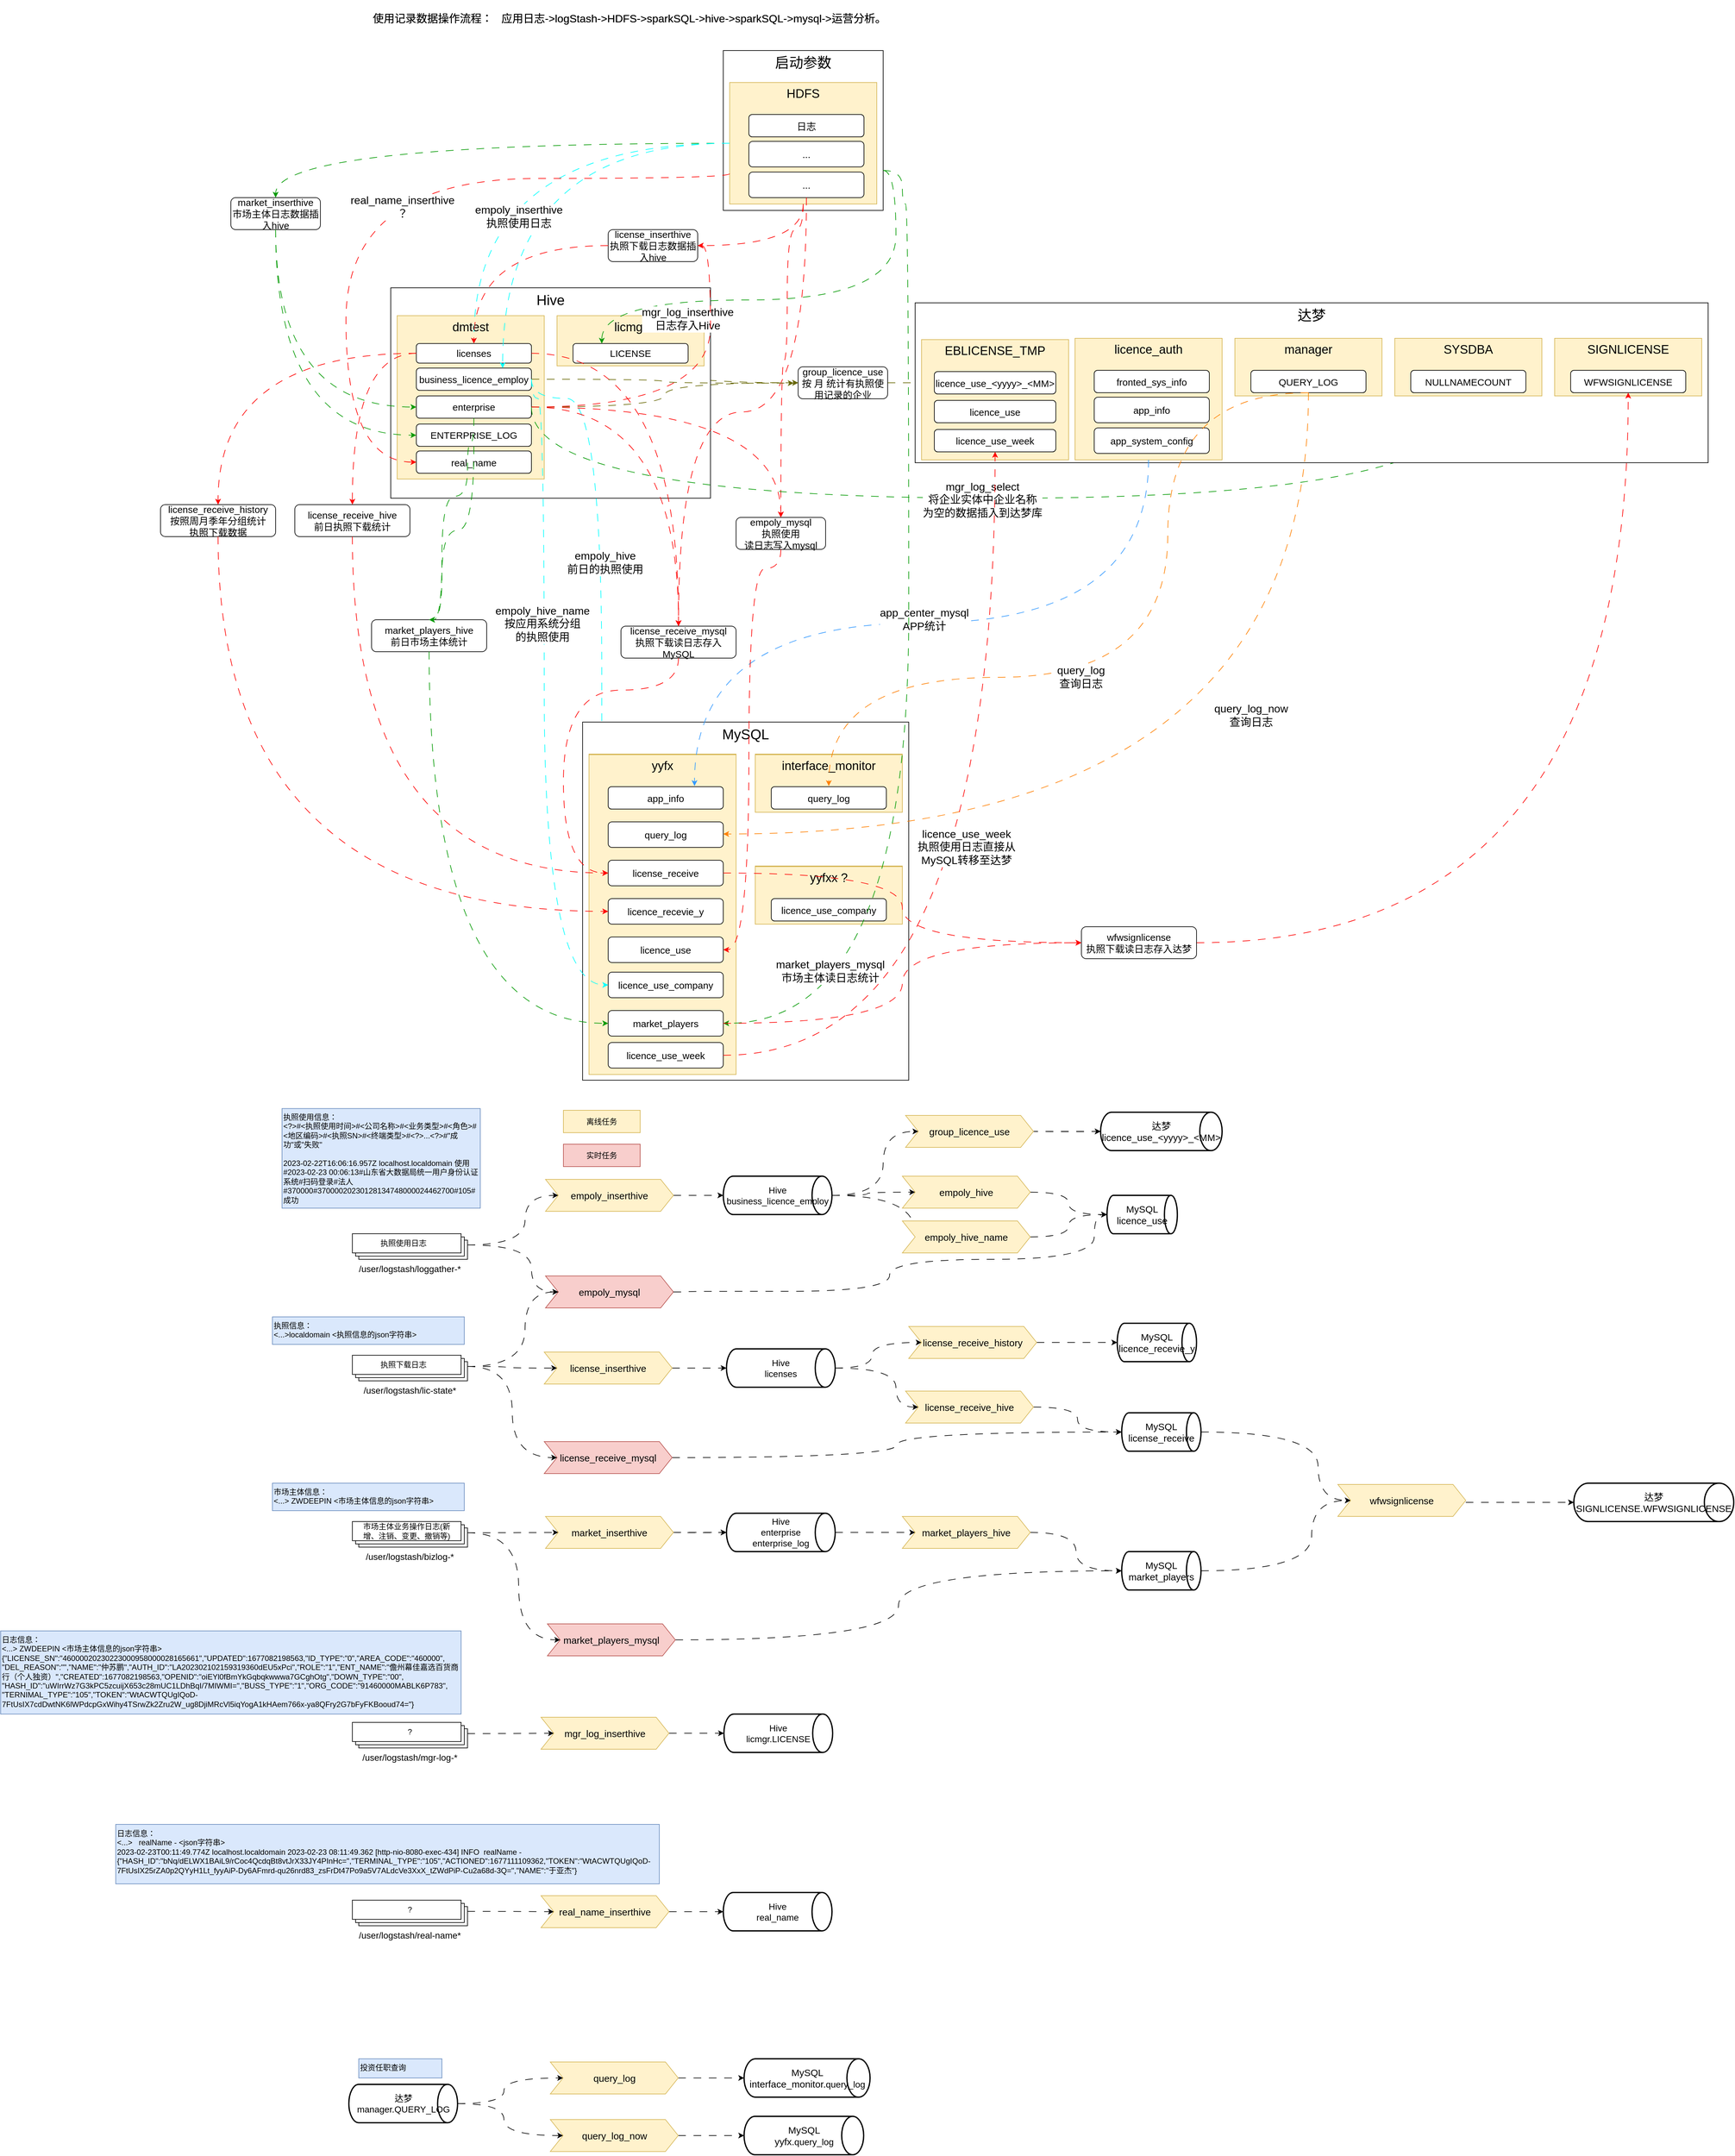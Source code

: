 <mxfile version="20.8.20" type="github">
  <diagram id="gaf1Xc8oLgJsTNjU48Kx" name="电子营业执照运营分析">
    <mxGraphModel dx="2389" dy="2038" grid="1" gridSize="10" guides="1" tooltips="1" connect="1" arrows="1" fold="1" page="1" pageScale="1" pageWidth="827" pageHeight="1169" math="0" shadow="0">
      <root>
        <mxCell id="0" />
        <mxCell id="1" parent="0" />
        <mxCell id="Agi0m2Bdz71Y0sU2h22X-4" value="empoly_mysql" style="shape=step;perimeter=stepPerimeter;whiteSpace=wrap;html=1;fixedSize=1;fillColor=#f8cecc;strokeColor=#b85450;fontSize=15;" parent="1" vertex="1">
          <mxGeometry x="292" y="826" width="200" height="50" as="geometry" />
        </mxCell>
        <mxCell id="eUsfLuXrdPTU6Zo4dA0c-1" value="&lt;p class=&quot;MsoNormal&quot; style=&quot;font-size: 17px;&quot;&gt;使用记录数据操作流程：&amp;nbsp; &amp;nbsp;&lt;span style=&quot;background-color: initial; font-size: 17px;&quot;&gt;应用日志-&amp;gt;logStash-&amp;gt;HDFS-&amp;gt;sparkSQL-&amp;gt;hive-&amp;gt;sparkSQL-&amp;gt;mysql-&amp;gt;运营分析。&lt;/span&gt;&lt;/p&gt;" style="rounded=0;whiteSpace=wrap;html=1;strokeColor=none;align=left;fontSize=17;fillColor=none;" parent="1" vertex="1">
          <mxGeometry x="20" y="-1169" width="840" height="60" as="geometry" />
        </mxCell>
        <mxCell id="JtnIAONKJIrSGNDn3wCX-18" value="&lt;p class=&quot;MsoNormal&quot; style=&quot;font-size: 17px;&quot;&gt;使用记录数据操作流程：&amp;nbsp; &amp;nbsp;&lt;span style=&quot;background-color: initial; font-size: 17px;&quot;&gt;应用日志-&amp;gt;logStash-&amp;gt;HDFS-&amp;gt;sparkSQL-&amp;gt;hive-&amp;gt;sparkSQL-&amp;gt;mysql-&amp;gt;运营分析。&lt;/span&gt;&lt;/p&gt;" style="rounded=0;whiteSpace=wrap;html=1;strokeColor=none;align=left;fontSize=17;fillColor=none;" parent="1" vertex="1">
          <mxGeometry x="20" y="-1169" width="840" height="60" as="geometry" />
        </mxCell>
        <mxCell id="JtnIAONKJIrSGNDn3wCX-55" value="" style="group" parent="1" vertex="1" connectable="0">
          <mxGeometry x="570" y="-1090" width="250" height="250" as="geometry" />
        </mxCell>
        <mxCell id="JtnIAONKJIrSGNDn3wCX-56" value="启动参数" style="rounded=0;whiteSpace=wrap;html=1;fontSize=22;horizontal=1;verticalAlign=top;" parent="JtnIAONKJIrSGNDn3wCX-55" vertex="1">
          <mxGeometry width="250" height="250" as="geometry" />
        </mxCell>
        <mxCell id="JtnIAONKJIrSGNDn3wCX-57" value="HDFS" style="rounded=0;whiteSpace=wrap;html=1;fontSize=19;horizontal=1;verticalAlign=top;fillColor=#fff2cc;strokeColor=#d6b656;" parent="JtnIAONKJIrSGNDn3wCX-55" vertex="1">
          <mxGeometry x="10" y="50" width="230" height="190" as="geometry" />
        </mxCell>
        <mxCell id="JtnIAONKJIrSGNDn3wCX-58" value="&lt;div style=&quot;text-align: left;&quot;&gt;&lt;span style=&quot;background-color: initial;&quot;&gt;日志&lt;/span&gt;&lt;/div&gt;" style="rounded=1;whiteSpace=wrap;html=1;fontSize=15;" parent="JtnIAONKJIrSGNDn3wCX-55" vertex="1">
          <mxGeometry x="40" y="100" width="180" height="35" as="geometry" />
        </mxCell>
        <mxCell id="JtnIAONKJIrSGNDn3wCX-59" value="&lt;span style=&quot;text-align: left;&quot;&gt;...&lt;/span&gt;" style="rounded=1;whiteSpace=wrap;html=1;fontSize=15;" parent="JtnIAONKJIrSGNDn3wCX-55" vertex="1">
          <mxGeometry x="40" y="142" width="180" height="40" as="geometry" />
        </mxCell>
        <mxCell id="JtnIAONKJIrSGNDn3wCX-60" value="&lt;div style=&quot;text-align: left;&quot;&gt;...&lt;/div&gt;" style="rounded=1;whiteSpace=wrap;html=1;fontSize=15;" parent="JtnIAONKJIrSGNDn3wCX-55" vertex="1">
          <mxGeometry x="40" y="190" width="180" height="40" as="geometry" />
        </mxCell>
        <mxCell id="JtnIAONKJIrSGNDn3wCX-68" value="&lt;div style=&quot;&quot;&gt;empoly_mysql&lt;br&gt;&lt;/div&gt;&lt;div style=&quot;&quot;&gt;执照使用&lt;/div&gt;&lt;div style=&quot;&quot;&gt;读日志写入mysql&lt;br&gt;&lt;/div&gt;" style="rounded=1;whiteSpace=wrap;html=1;fontSize=15;align=center;" parent="1" vertex="1">
          <mxGeometry x="590" y="-360" width="140" height="50" as="geometry" />
        </mxCell>
        <mxCell id="JtnIAONKJIrSGNDn3wCX-70" style="edgeStyle=orthogonalEdgeStyle;curved=1;rounded=0;orthogonalLoop=1;jettySize=auto;html=1;exitX=0.5;exitY=1;exitDx=0;exitDy=0;entryX=0.5;entryY=0;entryDx=0;entryDy=0;dashed=1;dashPattern=12 12;strokeColor=#FF0000;fontSize=17;" parent="1" source="JtnIAONKJIrSGNDn3wCX-57" target="JtnIAONKJIrSGNDn3wCX-68" edge="1">
          <mxGeometry relative="1" as="geometry">
            <Array as="points">
              <mxPoint x="695" y="-810" />
              <mxPoint x="670" y="-810" />
              <mxPoint x="670" y="-605" />
              <mxPoint x="660" y="-605" />
            </Array>
          </mxGeometry>
        </mxCell>
        <mxCell id="JtnIAONKJIrSGNDn3wCX-72" value="&lt;div style=&quot;&quot;&gt;license_inserthive&lt;br&gt;&lt;/div&gt;&lt;div style=&quot;&quot;&gt;执照下载日志数据插入hive&lt;br&gt;&lt;/div&gt;" style="rounded=1;whiteSpace=wrap;html=1;fontSize=15;align=center;" parent="1" vertex="1">
          <mxGeometry x="390" y="-810" width="140" height="50" as="geometry" />
        </mxCell>
        <mxCell id="JtnIAONKJIrSGNDn3wCX-74" style="edgeStyle=orthogonalEdgeStyle;curved=1;rounded=0;orthogonalLoop=1;jettySize=auto;html=1;exitX=0.5;exitY=1;exitDx=0;exitDy=0;entryX=1;entryY=0.5;entryDx=0;entryDy=0;dashed=1;dashPattern=12 12;strokeColor=#FF0000;fontSize=17;" parent="1" source="JtnIAONKJIrSGNDn3wCX-57" target="JtnIAONKJIrSGNDn3wCX-72" edge="1">
          <mxGeometry relative="1" as="geometry" />
        </mxCell>
        <mxCell id="JtnIAONKJIrSGNDn3wCX-76" value="&lt;div style=&quot;&quot;&gt;license_receive_history&lt;br&gt;&lt;/div&gt;按照周月季年分组统计&lt;div style=&quot;&quot;&gt;执照下载数据&lt;br&gt;&lt;/div&gt;" style="rounded=1;whiteSpace=wrap;html=1;fontSize=15;align=center;" parent="1" vertex="1">
          <mxGeometry x="-310" y="-380" width="180" height="50" as="geometry" />
        </mxCell>
        <mxCell id="JtnIAONKJIrSGNDn3wCX-77" value="&lt;div style=&quot;&quot;&gt;license_receive_hive&lt;br&gt;&lt;/div&gt;&lt;div style=&quot;&quot;&gt;前日执照下载统计&lt;/div&gt;" style="rounded=1;whiteSpace=wrap;html=1;fontSize=15;align=center;" parent="1" vertex="1">
          <mxGeometry x="-100" y="-380" width="180" height="50" as="geometry" />
        </mxCell>
        <mxCell id="JtnIAONKJIrSGNDn3wCX-91" style="edgeStyle=orthogonalEdgeStyle;curved=1;rounded=0;orthogonalLoop=1;jettySize=auto;html=1;exitX=1;exitY=0.5;exitDx=0;exitDy=0;entryX=0;entryY=0.5;entryDx=0;entryDy=0;dashed=1;dashPattern=12 12;strokeColor=#666600;fontSize=17;" parent="1" source="JtnIAONKJIrSGNDn3wCX-87" target="JtnIAONKJIrSGNDn3wCX-84" edge="1">
          <mxGeometry relative="1" as="geometry" />
        </mxCell>
        <mxCell id="JtnIAONKJIrSGNDn3wCX-87" value="&lt;div style=&quot;&quot;&gt;group_licence_use&lt;br&gt;&lt;/div&gt;&lt;div style=&quot;&quot;&gt;按 月 统计有执照使用记录的企业&lt;br&gt;&lt;/div&gt;" style="rounded=1;whiteSpace=wrap;html=1;fontSize=15;align=center;" parent="1" vertex="1">
          <mxGeometry x="687" y="-595.5" width="140" height="50" as="geometry" />
        </mxCell>
        <mxCell id="JtnIAONKJIrSGNDn3wCX-88" style="edgeStyle=orthogonalEdgeStyle;curved=1;rounded=0;orthogonalLoop=1;jettySize=auto;html=1;exitX=1;exitY=0.5;exitDx=0;exitDy=0;entryX=0;entryY=0.5;entryDx=0;entryDy=0;dashed=1;dashPattern=12 12;strokeColor=#666600;fontSize=17;" parent="1" source="JtnIAONKJIrSGNDn3wCX-22" target="JtnIAONKJIrSGNDn3wCX-87" edge="1">
          <mxGeometry relative="1" as="geometry" />
        </mxCell>
        <mxCell id="JtnIAONKJIrSGNDn3wCX-92" value="&lt;div style=&quot;&quot;&gt;market_inserthive&lt;br&gt;&lt;/div&gt;&lt;div style=&quot;&quot;&gt;市场主体日志数据插入hive&lt;br&gt;&lt;/div&gt;" style="rounded=1;whiteSpace=wrap;html=1;fontSize=15;align=center;" parent="1" vertex="1">
          <mxGeometry x="-200" y="-860" width="140" height="50" as="geometry" />
        </mxCell>
        <mxCell id="JtnIAONKJIrSGNDn3wCX-93" style="edgeStyle=orthogonalEdgeStyle;curved=1;rounded=0;orthogonalLoop=1;jettySize=auto;html=1;exitX=0;exitY=0.5;exitDx=0;exitDy=0;entryX=0.5;entryY=0;entryDx=0;entryDy=0;dashed=1;dashPattern=12 12;strokeColor=#009900;fontSize=17;" parent="1" source="JtnIAONKJIrSGNDn3wCX-57" target="JtnIAONKJIrSGNDn3wCX-92" edge="1">
          <mxGeometry relative="1" as="geometry" />
        </mxCell>
        <mxCell id="JtnIAONKJIrSGNDn3wCX-96" value="&lt;div style=&quot;&quot;&gt;market_players_hive&lt;br&gt;&lt;/div&gt;&lt;div style=&quot;&quot;&gt;前日市场主体统计&lt;/div&gt;" style="rounded=1;whiteSpace=wrap;html=1;fontSize=15;align=center;" parent="1" vertex="1">
          <mxGeometry x="20" y="-200" width="180" height="50" as="geometry" />
        </mxCell>
        <mxCell id="JtnIAONKJIrSGNDn3wCX-116" value="&lt;div style=&quot;&quot;&gt;license_receive_mysql&lt;br&gt;&lt;/div&gt;&lt;div style=&quot;&quot;&gt;执照下载读日志存入MySQL&lt;/div&gt;" style="rounded=1;whiteSpace=wrap;html=1;fontSize=15;align=center;" parent="1" vertex="1">
          <mxGeometry x="410" y="-190" width="180" height="50" as="geometry" />
        </mxCell>
        <mxCell id="JtnIAONKJIrSGNDn3wCX-20" value="Hive" style="rounded=0;whiteSpace=wrap;html=1;fontSize=22;horizontal=1;verticalAlign=top;" parent="1" vertex="1">
          <mxGeometry x="50" y="-719" width="500" height="329" as="geometry" />
        </mxCell>
        <mxCell id="JtnIAONKJIrSGNDn3wCX-21" value="dmtest" style="rounded=0;whiteSpace=wrap;html=1;fontSize=19;horizontal=1;verticalAlign=top;fillColor=#fff2cc;strokeColor=#d6b656;" parent="1" vertex="1">
          <mxGeometry x="60" y="-675.41" width="230" height="255.41" as="geometry" />
        </mxCell>
        <mxCell id="JtnIAONKJIrSGNDn3wCX-22" value="&lt;span style=&quot;text-align: left;&quot;&gt;licenses&lt;/span&gt;" style="rounded=1;whiteSpace=wrap;html=1;fontSize=15;" parent="1" vertex="1">
          <mxGeometry x="90" y="-631.821" width="180" height="30.513" as="geometry" />
        </mxCell>
        <mxCell id="JtnIAONKJIrSGNDn3wCX-23" value="&lt;span style=&quot;text-align: left;&quot;&gt;business_licence_employ&lt;/span&gt;" style="rounded=1;whiteSpace=wrap;html=1;fontSize=15;" parent="1" vertex="1">
          <mxGeometry x="90" y="-593.502" width="180" height="34.872" as="geometry" />
        </mxCell>
        <mxCell id="JtnIAONKJIrSGNDn3wCX-24" value="&lt;div style=&quot;text-align: left;&quot;&gt;&lt;span style=&quot;background-color: initial;&quot;&gt;enterprise&lt;/span&gt;&lt;/div&gt;" style="rounded=1;whiteSpace=wrap;html=1;fontSize=15;" parent="1" vertex="1">
          <mxGeometry x="90" y="-550.004" width="180" height="34.872" as="geometry" />
        </mxCell>
        <mxCell id="JtnIAONKJIrSGNDn3wCX-25" value="&lt;div style=&quot;text-align: left;&quot;&gt;ENTERPRISE_LOG&lt;br&gt;&lt;/div&gt;" style="rounded=1;whiteSpace=wrap;html=1;fontSize=15;" parent="1" vertex="1">
          <mxGeometry x="90" y="-505.996" width="180" height="34.872" as="geometry" />
        </mxCell>
        <mxCell id="JtnIAONKJIrSGNDn3wCX-26" value="licmgr" style="rounded=0;whiteSpace=wrap;html=1;fontSize=19;horizontal=1;verticalAlign=top;fillColor=#fff2cc;strokeColor=#d6b656;" parent="1" vertex="1">
          <mxGeometry x="310" y="-675.41" width="230" height="78.462" as="geometry" />
        </mxCell>
        <mxCell id="JtnIAONKJIrSGNDn3wCX-27" value="&lt;div style=&quot;text-align: left;&quot;&gt;&lt;span style=&quot;background-color: initial;&quot;&gt;LICENSE&lt;/span&gt;&lt;/div&gt;" style="rounded=1;whiteSpace=wrap;html=1;fontSize=15;" parent="1" vertex="1">
          <mxGeometry x="335" y="-631.821" width="180" height="30.513" as="geometry" />
        </mxCell>
        <mxCell id="JtnIAONKJIrSGNDn3wCX-125" value="&lt;div style=&quot;text-align: left;&quot;&gt;real_name&lt;br&gt;&lt;/div&gt;" style="rounded=1;whiteSpace=wrap;html=1;fontSize=15;" parent="1" vertex="1">
          <mxGeometry x="90" y="-463.876" width="180" height="34.872" as="geometry" />
        </mxCell>
        <mxCell id="JtnIAONKJIrSGNDn3wCX-98" style="edgeStyle=orthogonalEdgeStyle;curved=1;rounded=0;orthogonalLoop=1;jettySize=auto;html=1;exitX=0.5;exitY=1;exitDx=0;exitDy=0;entryX=0.5;entryY=0;entryDx=0;entryDy=0;dashed=1;dashPattern=12 12;strokeColor=#009900;fontSize=17;" parent="1" source="JtnIAONKJIrSGNDn3wCX-24" target="JtnIAONKJIrSGNDn3wCX-96" edge="1">
          <mxGeometry relative="1" as="geometry">
            <Array as="points">
              <mxPoint x="170" y="-477" />
              <mxPoint x="170" y="-393" />
              <mxPoint x="130" y="-393" />
            </Array>
          </mxGeometry>
        </mxCell>
        <mxCell id="JtnIAONKJIrSGNDn3wCX-97" style="edgeStyle=orthogonalEdgeStyle;curved=1;rounded=0;orthogonalLoop=1;jettySize=auto;html=1;exitX=0.5;exitY=1;exitDx=0;exitDy=0;entryX=0.5;entryY=0;entryDx=0;entryDy=0;dashed=1;dashPattern=12 12;strokeColor=#009900;fontSize=17;" parent="1" source="JtnIAONKJIrSGNDn3wCX-25" target="JtnIAONKJIrSGNDn3wCX-96" edge="1">
          <mxGeometry relative="1" as="geometry">
            <Array as="points">
              <mxPoint x="180" y="-340" />
              <mxPoint x="130" y="-340" />
            </Array>
          </mxGeometry>
        </mxCell>
        <mxCell id="JtnIAONKJIrSGNDn3wCX-64" style="edgeStyle=orthogonalEdgeStyle;curved=1;rounded=0;orthogonalLoop=1;jettySize=auto;html=1;exitX=1;exitY=0.5;exitDx=0;exitDy=0;entryX=0;entryY=0.5;entryDx=0;entryDy=0;dashed=1;dashPattern=12 12;strokeColor=#00FFFF;fontSize=17;" parent="1" source="JtnIAONKJIrSGNDn3wCX-23" target="JtnIAONKJIrSGNDn3wCX-35" edge="1">
          <mxGeometry relative="1" as="geometry">
            <Array as="points">
              <mxPoint x="380" y="-546" />
              <mxPoint x="380" y="316" />
            </Array>
          </mxGeometry>
        </mxCell>
        <mxCell id="JtnIAONKJIrSGNDn3wCX-66" value="empoly_hive&lt;br&gt;前日的执照使用" style="edgeLabel;html=1;align=center;verticalAlign=middle;resizable=0;points=[];fontSize=17;" parent="JtnIAONKJIrSGNDn3wCX-64" vertex="1" connectable="0">
          <mxGeometry x="-0.327" y="-5" relative="1" as="geometry">
            <mxPoint x="10" y="56" as="offset" />
          </mxGeometry>
        </mxCell>
        <mxCell id="JtnIAONKJIrSGNDn3wCX-117" style="edgeStyle=orthogonalEdgeStyle;curved=1;rounded=0;orthogonalLoop=1;jettySize=auto;html=1;exitX=1;exitY=0.5;exitDx=0;exitDy=0;entryX=0.5;entryY=0;entryDx=0;entryDy=0;dashed=1;dashPattern=12 12;strokeColor=#FF0000;fontSize=17;" parent="1" source="JtnIAONKJIrSGNDn3wCX-24" target="JtnIAONKJIrSGNDn3wCX-116" edge="1">
          <mxGeometry relative="1" as="geometry" />
        </mxCell>
        <mxCell id="JtnIAONKJIrSGNDn3wCX-118" style="edgeStyle=orthogonalEdgeStyle;curved=1;rounded=0;orthogonalLoop=1;jettySize=auto;html=1;exitX=1;exitY=0.5;exitDx=0;exitDy=0;dashed=1;dashPattern=12 12;strokeColor=#FF0000;fontSize=17;" parent="1" source="JtnIAONKJIrSGNDn3wCX-22" edge="1">
          <mxGeometry relative="1" as="geometry">
            <mxPoint x="500" y="-190" as="targetPoint" />
          </mxGeometry>
        </mxCell>
        <mxCell id="JtnIAONKJIrSGNDn3wCX-119" style="edgeStyle=orthogonalEdgeStyle;curved=1;rounded=0;orthogonalLoop=1;jettySize=auto;html=1;exitX=0.5;exitY=1;exitDx=0;exitDy=0;entryX=0.5;entryY=0;entryDx=0;entryDy=0;dashed=1;dashPattern=12 12;strokeColor=#FF0000;fontSize=17;" parent="1" source="JtnIAONKJIrSGNDn3wCX-60" target="JtnIAONKJIrSGNDn3wCX-116" edge="1">
          <mxGeometry relative="1" as="geometry" />
        </mxCell>
        <mxCell id="JtnIAONKJIrSGNDn3wCX-69" style="edgeStyle=orthogonalEdgeStyle;curved=1;rounded=0;orthogonalLoop=1;jettySize=auto;html=1;exitX=1;exitY=0.5;exitDx=0;exitDy=0;entryX=0.5;entryY=0;entryDx=0;entryDy=0;dashed=1;dashPattern=12 12;strokeColor=#FF0000;fontSize=17;" parent="1" source="JtnIAONKJIrSGNDn3wCX-24" target="JtnIAONKJIrSGNDn3wCX-68" edge="1">
          <mxGeometry relative="1" as="geometry" />
        </mxCell>
        <mxCell id="JtnIAONKJIrSGNDn3wCX-90" style="edgeStyle=orthogonalEdgeStyle;curved=1;rounded=0;orthogonalLoop=1;jettySize=auto;html=1;exitX=1;exitY=0.5;exitDx=0;exitDy=0;entryX=0;entryY=0.5;entryDx=0;entryDy=0;dashed=1;dashPattern=12 12;strokeColor=#666600;fontSize=17;" parent="1" source="JtnIAONKJIrSGNDn3wCX-24" target="JtnIAONKJIrSGNDn3wCX-87" edge="1">
          <mxGeometry relative="1" as="geometry" />
        </mxCell>
        <mxCell id="JtnIAONKJIrSGNDn3wCX-89" style="edgeStyle=orthogonalEdgeStyle;curved=1;rounded=0;orthogonalLoop=1;jettySize=auto;html=1;exitX=1;exitY=0.5;exitDx=0;exitDy=0;dashed=1;dashPattern=12 12;strokeColor=#666600;fontSize=17;" parent="1" source="JtnIAONKJIrSGNDn3wCX-23" edge="1">
          <mxGeometry relative="1" as="geometry">
            <mxPoint x="680" y="-570" as="targetPoint" />
          </mxGeometry>
        </mxCell>
        <mxCell id="JtnIAONKJIrSGNDn3wCX-106" style="edgeStyle=orthogonalEdgeStyle;curved=1;rounded=0;orthogonalLoop=1;jettySize=auto;html=1;exitX=1;exitY=0.5;exitDx=0;exitDy=0;entryX=0.5;entryY=1;entryDx=0;entryDy=0;dashed=1;dashPattern=12 12;strokeColor=#009900;fontSize=17;" parent="1" source="JtnIAONKJIrSGNDn3wCX-24" target="JtnIAONKJIrSGNDn3wCX-103" edge="1">
          <mxGeometry relative="1" as="geometry">
            <Array as="points">
              <mxPoint x="270" y="-390" />
              <mxPoint x="1735" y="-390" />
            </Array>
          </mxGeometry>
        </mxCell>
        <mxCell id="JtnIAONKJIrSGNDn3wCX-107" value="mgr_log_select&lt;br&gt;将企业实体中企业名称&lt;br&gt;为空的数据插入到达梦库" style="edgeLabel;html=1;align=center;verticalAlign=middle;resizable=0;points=[];fontSize=17;" parent="JtnIAONKJIrSGNDn3wCX-106" vertex="1" connectable="0">
          <mxGeometry x="-0.056" y="-3" relative="1" as="geometry">
            <mxPoint x="13" as="offset" />
          </mxGeometry>
        </mxCell>
        <mxCell id="JtnIAONKJIrSGNDn3wCX-114" style="edgeStyle=orthogonalEdgeStyle;curved=1;rounded=0;orthogonalLoop=1;jettySize=auto;html=1;exitX=1;exitY=0.75;exitDx=0;exitDy=0;dashed=1;dashPattern=12 12;strokeColor=#009900;fontSize=17;" parent="1" source="JtnIAONKJIrSGNDn3wCX-56" target="JtnIAONKJIrSGNDn3wCX-27" edge="1">
          <mxGeometry relative="1" as="geometry">
            <Array as="points">
              <mxPoint x="840" y="-902" />
              <mxPoint x="840" y="-700" />
              <mxPoint x="380" y="-700" />
            </Array>
          </mxGeometry>
        </mxCell>
        <mxCell id="JtnIAONKJIrSGNDn3wCX-115" value="mgr_log_inserthive&lt;br&gt;日志存入Hive" style="edgeLabel;html=1;align=center;verticalAlign=middle;resizable=0;points=[];fontSize=17;" parent="JtnIAONKJIrSGNDn3wCX-114" vertex="1" connectable="0">
          <mxGeometry x="0.457" y="11" relative="1" as="geometry">
            <mxPoint x="-2" y="19" as="offset" />
          </mxGeometry>
        </mxCell>
        <mxCell id="JtnIAONKJIrSGNDn3wCX-73" style="edgeStyle=orthogonalEdgeStyle;curved=1;rounded=0;orthogonalLoop=1;jettySize=auto;html=1;exitX=1;exitY=0.5;exitDx=0;exitDy=0;entryX=1;entryY=0.5;entryDx=0;entryDy=0;dashed=1;dashPattern=12 12;strokeColor=#FF0000;fontSize=17;" parent="1" source="JtnIAONKJIrSGNDn3wCX-24" target="JtnIAONKJIrSGNDn3wCX-72" edge="1">
          <mxGeometry relative="1" as="geometry" />
        </mxCell>
        <mxCell id="JtnIAONKJIrSGNDn3wCX-62" style="edgeStyle=orthogonalEdgeStyle;curved=1;rounded=0;orthogonalLoop=1;jettySize=auto;html=1;exitX=0;exitY=0.5;exitDx=0;exitDy=0;entryX=0.75;entryY=0;entryDx=0;entryDy=0;dashed=1;dashPattern=12 12;strokeColor=#00FFFF;fontSize=17;" parent="1" source="JtnIAONKJIrSGNDn3wCX-57" target="JtnIAONKJIrSGNDn3wCX-23" edge="1">
          <mxGeometry relative="1" as="geometry" />
        </mxCell>
        <mxCell id="JtnIAONKJIrSGNDn3wCX-61" style="edgeStyle=orthogonalEdgeStyle;curved=1;rounded=0;orthogonalLoop=1;jettySize=auto;html=1;exitX=0;exitY=0.5;exitDx=0;exitDy=0;entryX=0.5;entryY=0;entryDx=0;entryDy=0;dashed=1;dashPattern=12 12;strokeColor=#00FFFF;fontSize=17;" parent="1" source="JtnIAONKJIrSGNDn3wCX-57" target="JtnIAONKJIrSGNDn3wCX-22" edge="1">
          <mxGeometry relative="1" as="geometry" />
        </mxCell>
        <mxCell id="JtnIAONKJIrSGNDn3wCX-63" value="empoly_inserthive&lt;br&gt;执照使用日志" style="edgeLabel;html=1;align=center;verticalAlign=middle;resizable=0;points=[];fontSize=17;" parent="JtnIAONKJIrSGNDn3wCX-61" vertex="1" connectable="0">
          <mxGeometry x="0.444" y="47" relative="1" as="geometry">
            <mxPoint x="23" as="offset" />
          </mxGeometry>
        </mxCell>
        <mxCell id="JtnIAONKJIrSGNDn3wCX-75" style="edgeStyle=orthogonalEdgeStyle;curved=1;rounded=0;orthogonalLoop=1;jettySize=auto;html=1;exitX=0;exitY=0.5;exitDx=0;exitDy=0;dashed=1;dashPattern=12 12;strokeColor=#FF0000;fontSize=17;" parent="1" source="JtnIAONKJIrSGNDn3wCX-72" target="JtnIAONKJIrSGNDn3wCX-22" edge="1">
          <mxGeometry relative="1" as="geometry" />
        </mxCell>
        <mxCell id="JtnIAONKJIrSGNDn3wCX-78" style="edgeStyle=orthogonalEdgeStyle;curved=1;rounded=0;orthogonalLoop=1;jettySize=auto;html=1;exitX=0;exitY=0.5;exitDx=0;exitDy=0;entryX=0.5;entryY=0;entryDx=0;entryDy=0;dashed=1;dashPattern=12 12;strokeColor=#FF0000;fontSize=17;" parent="1" source="JtnIAONKJIrSGNDn3wCX-22" target="JtnIAONKJIrSGNDn3wCX-76" edge="1">
          <mxGeometry relative="1" as="geometry" />
        </mxCell>
        <mxCell id="JtnIAONKJIrSGNDn3wCX-79" style="edgeStyle=orthogonalEdgeStyle;curved=1;rounded=0;orthogonalLoop=1;jettySize=auto;html=1;exitX=0;exitY=0.5;exitDx=0;exitDy=0;entryX=0.5;entryY=0;entryDx=0;entryDy=0;dashed=1;dashPattern=12 12;strokeColor=#FF0000;fontSize=17;" parent="1" source="JtnIAONKJIrSGNDn3wCX-22" target="JtnIAONKJIrSGNDn3wCX-77" edge="1">
          <mxGeometry relative="1" as="geometry" />
        </mxCell>
        <mxCell id="JtnIAONKJIrSGNDn3wCX-94" style="edgeStyle=orthogonalEdgeStyle;curved=1;rounded=0;orthogonalLoop=1;jettySize=auto;html=1;exitX=0.5;exitY=1;exitDx=0;exitDy=0;entryX=0;entryY=0.5;entryDx=0;entryDy=0;dashed=1;dashPattern=12 12;strokeColor=#009900;fontSize=17;" parent="1" source="JtnIAONKJIrSGNDn3wCX-92" target="JtnIAONKJIrSGNDn3wCX-24" edge="1">
          <mxGeometry relative="1" as="geometry" />
        </mxCell>
        <mxCell id="JtnIAONKJIrSGNDn3wCX-95" style="edgeStyle=orthogonalEdgeStyle;curved=1;rounded=0;orthogonalLoop=1;jettySize=auto;html=1;exitX=0.5;exitY=1;exitDx=0;exitDy=0;entryX=0;entryY=0.5;entryDx=0;entryDy=0;dashed=1;dashPattern=12 12;strokeColor=#009900;fontSize=17;" parent="1" source="JtnIAONKJIrSGNDn3wCX-92" target="JtnIAONKJIrSGNDn3wCX-25" edge="1">
          <mxGeometry relative="1" as="geometry" />
        </mxCell>
        <mxCell id="JtnIAONKJIrSGNDn3wCX-126" style="edgeStyle=orthogonalEdgeStyle;curved=1;rounded=0;orthogonalLoop=1;jettySize=auto;html=1;exitX=0;exitY=0.75;exitDx=0;exitDy=0;entryX=0;entryY=0.5;entryDx=0;entryDy=0;dashed=1;dashPattern=12 12;strokeColor=#FF0000;fontSize=17;" parent="1" source="JtnIAONKJIrSGNDn3wCX-57" target="JtnIAONKJIrSGNDn3wCX-125" edge="1">
          <mxGeometry relative="1" as="geometry">
            <Array as="points">
              <mxPoint x="580" y="-890" />
              <mxPoint x="-20" y="-890" />
              <mxPoint x="-20" y="-446" />
            </Array>
          </mxGeometry>
        </mxCell>
        <mxCell id="JtnIAONKJIrSGNDn3wCX-127" value="real_name_inserthive&lt;br&gt;？" style="edgeLabel;html=1;align=center;verticalAlign=middle;resizable=0;points=[];fontSize=17;" parent="JtnIAONKJIrSGNDn3wCX-126" vertex="1" connectable="0">
          <mxGeometry x="-0.105" y="45" relative="1" as="geometry">
            <mxPoint as="offset" />
          </mxGeometry>
        </mxCell>
        <mxCell id="JtnIAONKJIrSGNDn3wCX-130" value="" style="group" parent="1" vertex="1" connectable="0">
          <mxGeometry x="870" y="-695.5" width="1240" height="250" as="geometry" />
        </mxCell>
        <mxCell id="eUsfLuXrdPTU6Zo4dA0c-22" value="达梦" style="rounded=0;whiteSpace=wrap;html=1;fontSize=22;horizontal=1;verticalAlign=top;" parent="JtnIAONKJIrSGNDn3wCX-130" vertex="1">
          <mxGeometry width="1240" height="250" as="geometry" />
        </mxCell>
        <mxCell id="eUsfLuXrdPTU6Zo4dA0c-23" value="licence_auth" style="rounded=0;whiteSpace=wrap;html=1;fontSize=19;horizontal=1;verticalAlign=top;fillColor=#fff2cc;strokeColor=#d6b656;" parent="JtnIAONKJIrSGNDn3wCX-130" vertex="1">
          <mxGeometry x="250" y="55.5" width="230" height="190" as="geometry" />
        </mxCell>
        <mxCell id="eUsfLuXrdPTU6Zo4dA0c-24" value="&lt;div style=&quot;text-align: left;&quot;&gt;&lt;span style=&quot;background-color: initial;&quot;&gt;fronted_sys_info&lt;/span&gt;&lt;/div&gt;" style="rounded=1;whiteSpace=wrap;html=1;fontSize=15;" parent="JtnIAONKJIrSGNDn3wCX-130" vertex="1">
          <mxGeometry x="280" y="105.5" width="180" height="35" as="geometry" />
        </mxCell>
        <mxCell id="eUsfLuXrdPTU6Zo4dA0c-25" value="&lt;span style=&quot;text-align: left;&quot;&gt;app_info&lt;/span&gt;" style="rounded=1;whiteSpace=wrap;html=1;fontSize=15;" parent="JtnIAONKJIrSGNDn3wCX-130" vertex="1">
          <mxGeometry x="280" y="147.5" width="180" height="40" as="geometry" />
        </mxCell>
        <mxCell id="eUsfLuXrdPTU6Zo4dA0c-29" value="manager" style="rounded=0;whiteSpace=wrap;html=1;fontSize=19;horizontal=1;verticalAlign=top;fillColor=#fff2cc;strokeColor=#d6b656;" parent="JtnIAONKJIrSGNDn3wCX-130" vertex="1">
          <mxGeometry x="500" y="55.5" width="230" height="90" as="geometry" />
        </mxCell>
        <mxCell id="eUsfLuXrdPTU6Zo4dA0c-30" value="&lt;div style=&quot;text-align: left;&quot;&gt;QUERY_LOG&lt;br&gt;&lt;/div&gt;" style="rounded=1;whiteSpace=wrap;html=1;fontSize=15;" parent="JtnIAONKJIrSGNDn3wCX-130" vertex="1">
          <mxGeometry x="525" y="105.5" width="180" height="35" as="geometry" />
        </mxCell>
        <mxCell id="JtnIAONKJIrSGNDn3wCX-3" value="&lt;div style=&quot;text-align: left;&quot;&gt;app_system_config&lt;/div&gt;" style="rounded=1;whiteSpace=wrap;html=1;fontSize=15;" parent="JtnIAONKJIrSGNDn3wCX-130" vertex="1">
          <mxGeometry x="280" y="195.5" width="180" height="40" as="geometry" />
        </mxCell>
        <mxCell id="JtnIAONKJIrSGNDn3wCX-83" value="EBLICENSE_TMP" style="rounded=0;whiteSpace=wrap;html=1;fontSize=19;horizontal=1;verticalAlign=top;fillColor=#fff2cc;strokeColor=#d6b656;" parent="JtnIAONKJIrSGNDn3wCX-130" vertex="1">
          <mxGeometry x="10" y="57.5" width="230" height="188" as="geometry" />
        </mxCell>
        <mxCell id="JtnIAONKJIrSGNDn3wCX-84" value="&lt;div style=&quot;text-align: left;&quot;&gt;licence_use_&amp;lt;yyyy&amp;gt;_&amp;lt;MM&amp;gt;&lt;br&gt;&lt;/div&gt;" style="rounded=1;whiteSpace=wrap;html=1;fontSize=15;" parent="JtnIAONKJIrSGNDn3wCX-130" vertex="1">
          <mxGeometry x="30" y="107.5" width="190" height="35" as="geometry" />
        </mxCell>
        <mxCell id="JtnIAONKJIrSGNDn3wCX-85" value="&lt;div style=&quot;text-align: left;&quot;&gt;licence_use&lt;br&gt;&lt;/div&gt;" style="rounded=1;whiteSpace=wrap;html=1;fontSize=15;" parent="JtnIAONKJIrSGNDn3wCX-130" vertex="1">
          <mxGeometry x="30" y="152.5" width="190" height="35" as="geometry" />
        </mxCell>
        <mxCell id="JtnIAONKJIrSGNDn3wCX-103" value="SYSDBA" style="rounded=0;whiteSpace=wrap;html=1;fontSize=19;horizontal=1;verticalAlign=top;fillColor=#fff2cc;strokeColor=#d6b656;" parent="JtnIAONKJIrSGNDn3wCX-130" vertex="1">
          <mxGeometry x="750" y="55.5" width="230" height="90" as="geometry" />
        </mxCell>
        <mxCell id="JtnIAONKJIrSGNDn3wCX-104" value="&lt;div style=&quot;text-align: left;&quot;&gt;NULLNAMECOUNT&lt;br&gt;&lt;/div&gt;" style="rounded=1;whiteSpace=wrap;html=1;fontSize=15;" parent="JtnIAONKJIrSGNDn3wCX-130" vertex="1">
          <mxGeometry x="775" y="105.5" width="180" height="35" as="geometry" />
        </mxCell>
        <mxCell id="JtnIAONKJIrSGNDn3wCX-121" value="&lt;div style=&quot;text-align: left;&quot;&gt;licence_use_week&lt;br&gt;&lt;/div&gt;" style="rounded=1;whiteSpace=wrap;html=1;fontSize=15;" parent="JtnIAONKJIrSGNDn3wCX-130" vertex="1">
          <mxGeometry x="30" y="198" width="190" height="35" as="geometry" />
        </mxCell>
        <mxCell id="JtnIAONKJIrSGNDn3wCX-128" value="SIGNLICENSE" style="rounded=0;whiteSpace=wrap;html=1;fontSize=19;horizontal=1;verticalAlign=top;fillColor=#fff2cc;strokeColor=#d6b656;" parent="JtnIAONKJIrSGNDn3wCX-130" vertex="1">
          <mxGeometry x="1000" y="55.5" width="230" height="90" as="geometry" />
        </mxCell>
        <mxCell id="JtnIAONKJIrSGNDn3wCX-129" value="&lt;div style=&quot;text-align: left;&quot;&gt;WFWSIGNLICENSE&lt;br&gt;&lt;/div&gt;" style="rounded=1;whiteSpace=wrap;html=1;fontSize=15;" parent="JtnIAONKJIrSGNDn3wCX-130" vertex="1">
          <mxGeometry x="1025" y="105.5" width="180" height="35" as="geometry" />
        </mxCell>
        <mxCell id="JtnIAONKJIrSGNDn3wCX-134" style="edgeStyle=orthogonalEdgeStyle;curved=1;rounded=0;orthogonalLoop=1;jettySize=auto;html=1;exitX=1;exitY=0.5;exitDx=0;exitDy=0;entryX=0.5;entryY=1;entryDx=0;entryDy=0;dashed=1;dashPattern=12 12;strokeColor=#FF0000;fontSize=17;" parent="1" source="JtnIAONKJIrSGNDn3wCX-131" target="JtnIAONKJIrSGNDn3wCX-129" edge="1">
          <mxGeometry relative="1" as="geometry" />
        </mxCell>
        <mxCell id="JtnIAONKJIrSGNDn3wCX-131" value="&lt;div style=&quot;&quot;&gt;wfwsignlicense&lt;br&gt;&lt;/div&gt;&lt;div style=&quot;&quot;&gt;执照下载读日志存入达梦&lt;/div&gt;" style="rounded=1;whiteSpace=wrap;html=1;fontSize=15;align=center;" parent="1" vertex="1">
          <mxGeometry x="1130" y="280" width="180" height="50" as="geometry" />
        </mxCell>
        <mxCell id="w43A8Cxx5wbVOXLdvmOH-5" value="" style="group" parent="1" vertex="1" connectable="0">
          <mxGeometry x="350" y="-40" width="510" height="560" as="geometry" />
        </mxCell>
        <mxCell id="JtnIAONKJIrSGNDn3wCX-29" value="MySQL" style="rounded=0;whiteSpace=wrap;html=1;fontSize=22;horizontal=1;verticalAlign=top;" parent="w43A8Cxx5wbVOXLdvmOH-5" vertex="1">
          <mxGeometry y="1" width="510" height="559" as="geometry" />
        </mxCell>
        <mxCell id="eUsfLuXrdPTU6Zo4dA0c-50" value="" style="group" parent="w43A8Cxx5wbVOXLdvmOH-5" vertex="1" connectable="0">
          <mxGeometry width="510" height="560" as="geometry" />
        </mxCell>
        <mxCell id="eUsfLuXrdPTU6Zo4dA0c-34" value="MySQL" style="rounded=0;whiteSpace=wrap;html=1;fontSize=22;horizontal=1;verticalAlign=top;" parent="eUsfLuXrdPTU6Zo4dA0c-50" vertex="1">
          <mxGeometry width="510" height="560" as="geometry" />
        </mxCell>
        <mxCell id="eUsfLuXrdPTU6Zo4dA0c-35" value="yyfx" style="rounded=0;whiteSpace=wrap;html=1;fontSize=19;horizontal=1;verticalAlign=top;fillColor=#fff2cc;strokeColor=#d6b656;" parent="eUsfLuXrdPTU6Zo4dA0c-50" vertex="1">
          <mxGeometry x="10" y="50" width="230" height="500" as="geometry" />
        </mxCell>
        <mxCell id="eUsfLuXrdPTU6Zo4dA0c-36" value="app_info" style="rounded=1;whiteSpace=wrap;html=1;fontSize=15;" parent="eUsfLuXrdPTU6Zo4dA0c-50" vertex="1">
          <mxGeometry x="40" y="100" width="180" height="35" as="geometry" />
        </mxCell>
        <mxCell id="eUsfLuXrdPTU6Zo4dA0c-37" value="query_log" style="rounded=1;whiteSpace=wrap;html=1;fontSize=15;" parent="eUsfLuXrdPTU6Zo4dA0c-50" vertex="1">
          <mxGeometry x="40" y="155" width="180" height="40" as="geometry" />
        </mxCell>
        <mxCell id="eUsfLuXrdPTU6Zo4dA0c-38" value="&lt;div style=&quot;text-align: left;&quot;&gt;license_receive&lt;br&gt;&lt;/div&gt;" style="rounded=1;whiteSpace=wrap;html=1;fontSize=15;" parent="eUsfLuXrdPTU6Zo4dA0c-50" vertex="1">
          <mxGeometry x="40" y="215" width="180" height="40" as="geometry" />
        </mxCell>
        <mxCell id="eUsfLuXrdPTU6Zo4dA0c-39" value="&lt;div style=&quot;text-align: left;&quot;&gt;market_players&lt;br&gt;&lt;/div&gt;" style="rounded=1;whiteSpace=wrap;html=1;fontSize=15;" parent="eUsfLuXrdPTU6Zo4dA0c-50" vertex="1">
          <mxGeometry x="40" y="275" width="180" height="40" as="geometry" />
        </mxCell>
        <mxCell id="eUsfLuXrdPTU6Zo4dA0c-40" value="&lt;div style=&quot;text-align: left;&quot;&gt;&lt;span style=&quot;background-color: initial;&quot;&gt;licence_use&lt;/span&gt;&lt;br&gt;&lt;/div&gt;" style="rounded=1;whiteSpace=wrap;html=1;fontSize=15;" parent="eUsfLuXrdPTU6Zo4dA0c-50" vertex="1">
          <mxGeometry x="40" y="335" width="180" height="40" as="geometry" />
        </mxCell>
        <mxCell id="eUsfLuXrdPTU6Zo4dA0c-43" value="&lt;div style=&quot;text-align: left;&quot;&gt;licence_use_company&lt;br&gt;&lt;/div&gt;" style="rounded=1;whiteSpace=wrap;html=1;fontSize=15;" parent="eUsfLuXrdPTU6Zo4dA0c-50" vertex="1">
          <mxGeometry x="40" y="390" width="180" height="40" as="geometry" />
        </mxCell>
        <mxCell id="eUsfLuXrdPTU6Zo4dA0c-44" value="&lt;div style=&quot;text-align: left;&quot;&gt;licence_recevie_y&lt;br&gt;&lt;/div&gt;" style="rounded=1;whiteSpace=wrap;html=1;fontSize=15;" parent="eUsfLuXrdPTU6Zo4dA0c-50" vertex="1">
          <mxGeometry x="40" y="450" width="180" height="40" as="geometry" />
        </mxCell>
        <mxCell id="eUsfLuXrdPTU6Zo4dA0c-45" value="&lt;div style=&quot;text-align: left;&quot;&gt;licence_use_week&lt;br&gt;&lt;/div&gt;" style="rounded=1;whiteSpace=wrap;html=1;fontSize=15;" parent="eUsfLuXrdPTU6Zo4dA0c-50" vertex="1">
          <mxGeometry x="40" y="500" width="180" height="40" as="geometry" />
        </mxCell>
        <mxCell id="eUsfLuXrdPTU6Zo4dA0c-46" value="interface_monitor" style="rounded=0;whiteSpace=wrap;html=1;fontSize=19;horizontal=1;verticalAlign=top;fillColor=#fff2cc;strokeColor=#d6b656;" parent="eUsfLuXrdPTU6Zo4dA0c-50" vertex="1">
          <mxGeometry x="270" y="50" width="230" height="90" as="geometry" />
        </mxCell>
        <mxCell id="eUsfLuXrdPTU6Zo4dA0c-47" value="&lt;div style=&quot;text-align: left;&quot;&gt;query_log&lt;br&gt;&lt;/div&gt;" style="rounded=1;whiteSpace=wrap;html=1;fontSize=15;" parent="eUsfLuXrdPTU6Zo4dA0c-50" vertex="1">
          <mxGeometry x="295" y="100" width="180" height="35" as="geometry" />
        </mxCell>
        <mxCell id="JtnIAONKJIrSGNDn3wCX-30" value="yyfx" style="rounded=0;whiteSpace=wrap;html=1;fontSize=19;horizontal=1;verticalAlign=top;fillColor=#fff2cc;strokeColor=#d6b656;" parent="w43A8Cxx5wbVOXLdvmOH-5" vertex="1">
          <mxGeometry x="10" y="51" width="230" height="500" as="geometry" />
        </mxCell>
        <mxCell id="JtnIAONKJIrSGNDn3wCX-31" value="app_info" style="rounded=1;whiteSpace=wrap;html=1;fontSize=15;" parent="w43A8Cxx5wbVOXLdvmOH-5" vertex="1">
          <mxGeometry x="40" y="101" width="180" height="35" as="geometry" />
        </mxCell>
        <mxCell id="JtnIAONKJIrSGNDn3wCX-32" value="query_log" style="rounded=1;whiteSpace=wrap;html=1;fontSize=15;" parent="w43A8Cxx5wbVOXLdvmOH-5" vertex="1">
          <mxGeometry x="40" y="156" width="180" height="40" as="geometry" />
        </mxCell>
        <mxCell id="JtnIAONKJIrSGNDn3wCX-33" value="&lt;div style=&quot;text-align: left;&quot;&gt;license_receive&lt;br&gt;&lt;/div&gt;" style="rounded=1;whiteSpace=wrap;html=1;fontSize=15;" parent="w43A8Cxx5wbVOXLdvmOH-5" vertex="1">
          <mxGeometry x="40" y="216" width="180" height="40" as="geometry" />
        </mxCell>
        <mxCell id="JtnIAONKJIrSGNDn3wCX-34" value="licence_recevie_y" style="rounded=1;whiteSpace=wrap;html=1;fontSize=15;" parent="w43A8Cxx5wbVOXLdvmOH-5" vertex="1">
          <mxGeometry x="40" y="276" width="180" height="40" as="geometry" />
        </mxCell>
        <mxCell id="JtnIAONKJIrSGNDn3wCX-35" value="&lt;div style=&quot;text-align: left;&quot;&gt;&lt;span style=&quot;background-color: initial;&quot;&gt;licence_use&lt;/span&gt;&lt;br&gt;&lt;/div&gt;" style="rounded=1;whiteSpace=wrap;html=1;fontSize=15;" parent="w43A8Cxx5wbVOXLdvmOH-5" vertex="1">
          <mxGeometry x="40" y="336" width="180" height="40" as="geometry" />
        </mxCell>
        <mxCell id="JtnIAONKJIrSGNDn3wCX-36" value="&lt;div style=&quot;text-align: left;&quot;&gt;licence_use_company&lt;/div&gt;" style="rounded=1;whiteSpace=wrap;html=1;fontSize=15;" parent="w43A8Cxx5wbVOXLdvmOH-5" vertex="1">
          <mxGeometry x="40" y="391" width="180" height="40" as="geometry" />
        </mxCell>
        <mxCell id="JtnIAONKJIrSGNDn3wCX-37" value="&lt;div style=&quot;text-align: left;&quot;&gt;&lt;span style=&quot;background-color: initial;&quot;&gt;market_players&lt;/span&gt;&lt;br&gt;&lt;/div&gt;" style="rounded=1;whiteSpace=wrap;html=1;fontSize=15;" parent="w43A8Cxx5wbVOXLdvmOH-5" vertex="1">
          <mxGeometry x="40" y="451" width="180" height="40" as="geometry" />
        </mxCell>
        <mxCell id="JtnIAONKJIrSGNDn3wCX-38" value="&lt;div style=&quot;text-align: left;&quot;&gt;licence_use_week&lt;br&gt;&lt;/div&gt;" style="rounded=1;whiteSpace=wrap;html=1;fontSize=15;" parent="w43A8Cxx5wbVOXLdvmOH-5" vertex="1">
          <mxGeometry x="40" y="501" width="180" height="40" as="geometry" />
        </mxCell>
        <mxCell id="JtnIAONKJIrSGNDn3wCX-39" value="interface_monitor" style="rounded=0;whiteSpace=wrap;html=1;fontSize=19;horizontal=1;verticalAlign=top;fillColor=#fff2cc;strokeColor=#d6b656;" parent="w43A8Cxx5wbVOXLdvmOH-5" vertex="1">
          <mxGeometry x="270" y="51" width="230" height="90" as="geometry" />
        </mxCell>
        <mxCell id="JtnIAONKJIrSGNDn3wCX-40" value="&lt;div style=&quot;text-align: left;&quot;&gt;query_log&lt;br&gt;&lt;/div&gt;" style="rounded=1;whiteSpace=wrap;html=1;fontSize=15;" parent="w43A8Cxx5wbVOXLdvmOH-5" vertex="1">
          <mxGeometry x="295" y="101" width="180" height="35" as="geometry" />
        </mxCell>
        <mxCell id="w43A8Cxx5wbVOXLdvmOH-1" value="interface_monitor" style="rounded=0;whiteSpace=wrap;html=1;fontSize=19;horizontal=1;verticalAlign=top;fillColor=#fff2cc;strokeColor=#d6b656;" parent="w43A8Cxx5wbVOXLdvmOH-5" vertex="1">
          <mxGeometry x="270" y="225" width="230" height="90" as="geometry" />
        </mxCell>
        <mxCell id="w43A8Cxx5wbVOXLdvmOH-2" value="&lt;div style=&quot;text-align: left;&quot;&gt;query_log&lt;br&gt;&lt;/div&gt;" style="rounded=1;whiteSpace=wrap;html=1;fontSize=15;" parent="w43A8Cxx5wbVOXLdvmOH-5" vertex="1">
          <mxGeometry x="295" y="275" width="180" height="35" as="geometry" />
        </mxCell>
        <mxCell id="w43A8Cxx5wbVOXLdvmOH-3" value="yyfxx ?" style="rounded=0;whiteSpace=wrap;html=1;fontSize=19;horizontal=1;verticalAlign=top;fillColor=#fff2cc;strokeColor=#d6b656;" parent="w43A8Cxx5wbVOXLdvmOH-5" vertex="1">
          <mxGeometry x="270" y="226" width="230" height="90" as="geometry" />
        </mxCell>
        <mxCell id="w43A8Cxx5wbVOXLdvmOH-4" value="&lt;div style=&quot;text-align: left;&quot;&gt;licence_use_company&lt;br&gt;&lt;/div&gt;" style="rounded=1;whiteSpace=wrap;html=1;fontSize=15;" parent="w43A8Cxx5wbVOXLdvmOH-5" vertex="1">
          <mxGeometry x="295" y="276" width="180" height="35" as="geometry" />
        </mxCell>
        <mxCell id="JtnIAONKJIrSGNDn3wCX-99" style="edgeStyle=orthogonalEdgeStyle;curved=1;rounded=0;orthogonalLoop=1;jettySize=auto;html=1;exitX=0.5;exitY=1;exitDx=0;exitDy=0;entryX=0;entryY=0.5;entryDx=0;entryDy=0;dashed=1;dashPattern=12 12;strokeColor=#009900;fontSize=17;" parent="1" source="JtnIAONKJIrSGNDn3wCX-96" target="JtnIAONKJIrSGNDn3wCX-37" edge="1">
          <mxGeometry relative="1" as="geometry" />
        </mxCell>
        <mxCell id="JtnIAONKJIrSGNDn3wCX-80" style="edgeStyle=orthogonalEdgeStyle;curved=1;rounded=0;orthogonalLoop=1;jettySize=auto;html=1;exitX=0.5;exitY=1;exitDx=0;exitDy=0;entryX=0;entryY=0.5;entryDx=0;entryDy=0;dashed=1;dashPattern=12 12;strokeColor=#FF0000;fontSize=17;" parent="1" source="JtnIAONKJIrSGNDn3wCX-76" target="JtnIAONKJIrSGNDn3wCX-34" edge="1">
          <mxGeometry relative="1" as="geometry" />
        </mxCell>
        <mxCell id="JtnIAONKJIrSGNDn3wCX-65" style="edgeStyle=orthogonalEdgeStyle;curved=1;rounded=0;orthogonalLoop=1;jettySize=auto;html=1;exitX=1;exitY=0.5;exitDx=0;exitDy=0;entryX=0;entryY=0.5;entryDx=0;entryDy=0;dashed=1;dashPattern=12 12;strokeColor=#00FFFF;fontSize=17;" parent="1" source="JtnIAONKJIrSGNDn3wCX-23" target="JtnIAONKJIrSGNDn3wCX-36" edge="1">
          <mxGeometry relative="1" as="geometry">
            <Array as="points">
              <mxPoint x="290" y="-546" />
              <mxPoint x="290" y="371" />
            </Array>
          </mxGeometry>
        </mxCell>
        <mxCell id="JtnIAONKJIrSGNDn3wCX-67" value="empoly_hive_name&lt;br&gt;按应用系统分组&lt;br&gt;的执照使用" style="edgeLabel;html=1;align=center;verticalAlign=middle;resizable=0;points=[];fontSize=17;" parent="JtnIAONKJIrSGNDn3wCX-65" vertex="1" connectable="0">
          <mxGeometry x="-0.246" y="-3" relative="1" as="geometry">
            <mxPoint as="offset" />
          </mxGeometry>
        </mxCell>
        <mxCell id="JtnIAONKJIrSGNDn3wCX-82" style="edgeStyle=orthogonalEdgeStyle;curved=1;rounded=0;orthogonalLoop=1;jettySize=auto;html=1;exitX=0.5;exitY=1;exitDx=0;exitDy=0;entryX=0;entryY=0.5;entryDx=0;entryDy=0;dashed=1;dashPattern=12 12;strokeColor=#FF0000;fontSize=17;" parent="1" source="JtnIAONKJIrSGNDn3wCX-77" target="JtnIAONKJIrSGNDn3wCX-33" edge="1">
          <mxGeometry relative="1" as="geometry" />
        </mxCell>
        <mxCell id="JtnIAONKJIrSGNDn3wCX-120" style="edgeStyle=orthogonalEdgeStyle;curved=1;rounded=0;orthogonalLoop=1;jettySize=auto;html=1;exitX=0.5;exitY=1;exitDx=0;exitDy=0;entryX=0;entryY=0.5;entryDx=0;entryDy=0;dashed=1;dashPattern=12 12;strokeColor=#FF0000;fontSize=17;" parent="1" source="JtnIAONKJIrSGNDn3wCX-116" target="JtnIAONKJIrSGNDn3wCX-33" edge="1">
          <mxGeometry relative="1" as="geometry">
            <Array as="points">
              <mxPoint x="500" y="-90" />
              <mxPoint x="320" y="-90" />
              <mxPoint x="320" y="196" />
            </Array>
          </mxGeometry>
        </mxCell>
        <mxCell id="JtnIAONKJIrSGNDn3wCX-1" style="edgeStyle=orthogonalEdgeStyle;curved=1;rounded=0;orthogonalLoop=1;jettySize=auto;html=1;exitX=0.5;exitY=1;exitDx=0;exitDy=0;entryX=0.75;entryY=0;entryDx=0;entryDy=0;fontSize=17;dashed=1;dashPattern=12 12;strokeColor=#3399FF;" parent="1" source="eUsfLuXrdPTU6Zo4dA0c-23" target="eUsfLuXrdPTU6Zo4dA0c-36" edge="1">
          <mxGeometry relative="1" as="geometry" />
        </mxCell>
        <mxCell id="JtnIAONKJIrSGNDn3wCX-2" value="app_center_mysql&lt;br&gt;APP统计" style="edgeLabel;html=1;align=center;verticalAlign=middle;resizable=0;points=[];fontSize=17;" parent="JtnIAONKJIrSGNDn3wCX-1" vertex="1" connectable="0">
          <mxGeometry x="0.33" y="5" relative="1" as="geometry">
            <mxPoint x="205" y="-10" as="offset" />
          </mxGeometry>
        </mxCell>
        <mxCell id="JtnIAONKJIrSGNDn3wCX-71" style="edgeStyle=orthogonalEdgeStyle;curved=1;rounded=0;orthogonalLoop=1;jettySize=auto;html=1;exitX=0.5;exitY=1;exitDx=0;exitDy=0;entryX=1;entryY=0.5;entryDx=0;entryDy=0;dashed=1;dashPattern=12 12;strokeColor=#FF0000;fontSize=17;" parent="1" source="JtnIAONKJIrSGNDn3wCX-68" target="JtnIAONKJIrSGNDn3wCX-35" edge="1">
          <mxGeometry relative="1" as="geometry">
            <Array as="points">
              <mxPoint x="660" y="-280" />
              <mxPoint x="610" y="-280" />
              <mxPoint x="610" y="316" />
            </Array>
          </mxGeometry>
        </mxCell>
        <mxCell id="JtnIAONKJIrSGNDn3wCX-5" style="edgeStyle=orthogonalEdgeStyle;curved=1;rounded=0;orthogonalLoop=1;jettySize=auto;html=1;exitX=0.5;exitY=1;exitDx=0;exitDy=0;dashed=1;dashPattern=12 12;strokeColor=#FF8000;fontSize=17;" parent="1" source="eUsfLuXrdPTU6Zo4dA0c-30" target="eUsfLuXrdPTU6Zo4dA0c-47" edge="1">
          <mxGeometry relative="1" as="geometry">
            <Array as="points">
              <mxPoint x="1265" y="-110" />
              <mxPoint x="735" y="-110" />
            </Array>
          </mxGeometry>
        </mxCell>
        <mxCell id="JtnIAONKJIrSGNDn3wCX-7" value="query_log&lt;br&gt;查询日志" style="edgeLabel;html=1;align=center;verticalAlign=middle;resizable=0;points=[];fontSize=17;" parent="JtnIAONKJIrSGNDn3wCX-5" vertex="1" connectable="0">
          <mxGeometry x="0.105" y="16" relative="1" as="geometry">
            <mxPoint x="-47" y="-16" as="offset" />
          </mxGeometry>
        </mxCell>
        <mxCell id="JtnIAONKJIrSGNDn3wCX-100" style="edgeStyle=orthogonalEdgeStyle;curved=1;rounded=0;orthogonalLoop=1;jettySize=auto;html=1;exitX=1;exitY=0.75;exitDx=0;exitDy=0;entryX=1;entryY=0.5;entryDx=0;entryDy=0;dashed=1;dashPattern=12 12;strokeColor=#009900;fontSize=17;" parent="1" source="JtnIAONKJIrSGNDn3wCX-56" target="JtnIAONKJIrSGNDn3wCX-37" edge="1">
          <mxGeometry relative="1" as="geometry">
            <Array as="points">
              <mxPoint x="850" y="-902" />
              <mxPoint x="850" y="-850" />
              <mxPoint x="860" y="-850" />
              <mxPoint x="860" y="431" />
            </Array>
          </mxGeometry>
        </mxCell>
        <mxCell id="JtnIAONKJIrSGNDn3wCX-101" value="market_players_mysql&lt;br&gt;市场主体读日志统计" style="edgeLabel;html=1;align=center;verticalAlign=middle;resizable=0;points=[];fontSize=17;" parent="JtnIAONKJIrSGNDn3wCX-100" vertex="1" connectable="0">
          <mxGeometry x="0.799" y="-81" relative="1" as="geometry">
            <mxPoint as="offset" />
          </mxGeometry>
        </mxCell>
        <mxCell id="JtnIAONKJIrSGNDn3wCX-6" style="edgeStyle=orthogonalEdgeStyle;curved=1;rounded=0;orthogonalLoop=1;jettySize=auto;html=1;exitX=0.5;exitY=1;exitDx=0;exitDy=0;entryX=1;entryY=0.5;entryDx=0;entryDy=0;dashed=1;dashPattern=12 12;strokeColor=#FF8000;fontSize=17;" parent="1" source="eUsfLuXrdPTU6Zo4dA0c-30" target="eUsfLuXrdPTU6Zo4dA0c-37" edge="1">
          <mxGeometry relative="1" as="geometry" />
        </mxCell>
        <mxCell id="JtnIAONKJIrSGNDn3wCX-8" value="query_log_now&lt;br&gt;查询日志" style="edgeLabel;html=1;align=center;verticalAlign=middle;resizable=0;points=[];fontSize=17;" parent="JtnIAONKJIrSGNDn3wCX-6" vertex="1" connectable="0">
          <mxGeometry x="-0.366" y="-32" relative="1" as="geometry">
            <mxPoint x="-58" y="-4" as="offset" />
          </mxGeometry>
        </mxCell>
        <mxCell id="JtnIAONKJIrSGNDn3wCX-123" style="edgeStyle=orthogonalEdgeStyle;curved=1;rounded=0;orthogonalLoop=1;jettySize=auto;html=1;exitX=1;exitY=0.5;exitDx=0;exitDy=0;entryX=0.5;entryY=1;entryDx=0;entryDy=0;dashed=1;dashPattern=12 12;strokeColor=#FF0000;fontSize=17;" parent="1" source="JtnIAONKJIrSGNDn3wCX-38" target="JtnIAONKJIrSGNDn3wCX-121" edge="1">
          <mxGeometry relative="1" as="geometry" />
        </mxCell>
        <mxCell id="JtnIAONKJIrSGNDn3wCX-124" value="licence_use_week&lt;br&gt;执照使用日志直接从&lt;br&gt;MySQL转移至达梦" style="edgeLabel;html=1;align=center;verticalAlign=middle;resizable=0;points=[];fontSize=17;" parent="JtnIAONKJIrSGNDn3wCX-123" vertex="1" connectable="0">
          <mxGeometry x="0.096" y="72" relative="1" as="geometry">
            <mxPoint x="27" as="offset" />
          </mxGeometry>
        </mxCell>
        <mxCell id="JtnIAONKJIrSGNDn3wCX-132" style="edgeStyle=orthogonalEdgeStyle;curved=1;rounded=0;orthogonalLoop=1;jettySize=auto;html=1;exitX=1;exitY=0.5;exitDx=0;exitDy=0;entryX=0;entryY=0.5;entryDx=0;entryDy=0;dashed=1;dashPattern=12 12;strokeColor=#FF0000;fontSize=17;" parent="1" source="JtnIAONKJIrSGNDn3wCX-33" target="JtnIAONKJIrSGNDn3wCX-131" edge="1">
          <mxGeometry relative="1" as="geometry" />
        </mxCell>
        <mxCell id="JtnIAONKJIrSGNDn3wCX-133" style="edgeStyle=orthogonalEdgeStyle;curved=1;rounded=0;orthogonalLoop=1;jettySize=auto;html=1;exitX=1;exitY=0.5;exitDx=0;exitDy=0;entryX=0;entryY=0.5;entryDx=0;entryDy=0;dashed=1;dashPattern=12 12;strokeColor=#FF0000;fontSize=17;" parent="1" source="JtnIAONKJIrSGNDn3wCX-37" target="JtnIAONKJIrSGNDn3wCX-131" edge="1">
          <mxGeometry relative="1" as="geometry" />
        </mxCell>
        <mxCell id="eF53shnwKPSD2UfzyIIH-3" style="edgeStyle=orthogonalEdgeStyle;rounded=0;orthogonalLoop=1;jettySize=auto;html=1;exitX=0;exitY=0;exitDx=180;exitDy=17.5;entryX=0;entryY=0.5;entryDx=0;entryDy=0;curved=1;dashed=1;dashPattern=12 12;exitPerimeter=0;" parent="1" source="h7imEG4-RPFQQV8rX1tC-1" target="Agi0m2Bdz71Y0sU2h22X-7" edge="1">
          <mxGeometry relative="1" as="geometry">
            <mxPoint x="190" y="780" as="sourcePoint" />
            <mxPoint x="300" y="700" as="targetPoint" />
            <Array as="points">
              <mxPoint x="260" y="778" />
              <mxPoint x="260" y="700" />
            </Array>
          </mxGeometry>
        </mxCell>
        <mxCell id="h7imEG4-RPFQQV8rX1tC-13" style="edgeStyle=orthogonalEdgeStyle;curved=1;rounded=0;orthogonalLoop=1;jettySize=auto;html=1;exitX=1;exitY=0.5;exitDx=0;exitDy=0;entryX=0;entryY=0.5;entryDx=0;entryDy=0;entryPerimeter=0;dashed=1;dashPattern=12 12;fontSize=14;" parent="1" source="Agi0m2Bdz71Y0sU2h22X-7" target="h7imEG4-RPFQQV8rX1tC-12" edge="1">
          <mxGeometry relative="1" as="geometry">
            <mxPoint x="490" y="700" as="sourcePoint" />
          </mxGeometry>
        </mxCell>
        <mxCell id="h7imEG4-RPFQQV8rX1tC-6" style="edgeStyle=orthogonalEdgeStyle;curved=1;rounded=0;orthogonalLoop=1;jettySize=auto;html=1;exitX=1;exitY=0.5;exitDx=0;exitDy=0;entryX=0;entryY=0.5;entryDx=0;entryDy=0;dashed=1;dashPattern=12 12;fontSize=14;entryPerimeter=0;" parent="1" source="Agi0m2Bdz71Y0sU2h22X-21" target="h7imEG4-RPFQQV8rX1tC-17" edge="1">
          <mxGeometry relative="1" as="geometry">
            <mxPoint x="1150" y="730" as="targetPoint" />
            <mxPoint x="1050" y="690" as="sourcePoint" />
          </mxGeometry>
        </mxCell>
        <mxCell id="h7imEG4-RPFQQV8rX1tC-8" style="edgeStyle=orthogonalEdgeStyle;curved=1;rounded=0;orthogonalLoop=1;jettySize=auto;html=1;exitX=1;exitY=0.5;exitDx=0;exitDy=0;entryX=0;entryY=0.5;entryDx=0;entryDy=0;dashed=1;dashPattern=12 12;fontSize=14;entryPerimeter=0;" parent="1" source="Agi0m2Bdz71Y0sU2h22X-20" target="h7imEG4-RPFQQV8rX1tC-17" edge="1">
          <mxGeometry relative="1" as="geometry">
            <mxPoint x="1150" y="730" as="targetPoint" />
            <mxPoint x="1050" y="770" as="sourcePoint" />
          </mxGeometry>
        </mxCell>
        <mxCell id="h7imEG4-RPFQQV8rX1tC-20" style="edgeStyle=orthogonalEdgeStyle;curved=1;rounded=0;orthogonalLoop=1;jettySize=auto;html=1;entryX=0;entryY=0.5;entryDx=0;entryDy=0;entryPerimeter=0;dashed=1;dashPattern=12 12;fontSize=14;exitX=1;exitY=0.5;exitDx=0;exitDy=0;" parent="1" source="Agi0m2Bdz71Y0sU2h22X-4" target="h7imEG4-RPFQQV8rX1tC-17" edge="1">
          <mxGeometry relative="1" as="geometry">
            <Array as="points">
              <mxPoint x="515" y="850" />
              <mxPoint x="830" y="850" />
              <mxPoint x="830" y="800" />
              <mxPoint x="1150" y="800" />
              <mxPoint x="1150" y="730" />
            </Array>
            <mxPoint x="560" y="850" as="sourcePoint" />
          </mxGeometry>
        </mxCell>
        <mxCell id="h7imEG4-RPFQQV8rX1tC-9" style="edgeStyle=orthogonalEdgeStyle;curved=1;rounded=0;orthogonalLoop=1;jettySize=auto;html=1;exitX=1;exitY=0.5;exitDx=0;exitDy=0;dashed=1;dashPattern=12 12;fontSize=14;entryX=0;entryY=0.5;entryDx=0;entryDy=0;entryPerimeter=0;" parent="1" target="h7imEG4-RPFQQV8rX1tC-18" edge="1">
          <mxGeometry relative="1" as="geometry">
            <mxPoint x="1150" y="600" as="targetPoint" />
            <mxPoint x="1050" y="600" as="sourcePoint" />
          </mxGeometry>
        </mxCell>
        <mxCell id="h7imEG4-RPFQQV8rX1tC-21" style="edgeStyle=orthogonalEdgeStyle;curved=1;rounded=0;orthogonalLoop=1;jettySize=auto;html=1;exitX=1;exitY=0.5;exitDx=0;exitDy=0;dashed=1;dashPattern=12 12;fontSize=14;" parent="1" source="Agi0m2Bdz71Y0sU2h22X-3" target="h7imEG4-RPFQQV8rX1tC-19" edge="1">
          <mxGeometry relative="1" as="geometry">
            <mxPoint x="490" y="970" as="sourcePoint" />
          </mxGeometry>
        </mxCell>
        <mxCell id="h7imEG4-RPFQQV8rX1tC-14" style="edgeStyle=orthogonalEdgeStyle;curved=1;rounded=0;orthogonalLoop=1;jettySize=auto;html=1;exitX=1;exitY=0.5;exitDx=0;exitDy=0;exitPerimeter=0;entryX=0;entryY=0.5;entryDx=0;entryDy=0;dashed=1;dashPattern=12 12;fontSize=14;" parent="1" source="h7imEG4-RPFQQV8rX1tC-12" target="Agi0m2Bdz71Y0sU2h22X-21" edge="1">
          <mxGeometry relative="1" as="geometry">
            <mxPoint x="860" y="690" as="targetPoint" />
          </mxGeometry>
        </mxCell>
        <mxCell id="h7imEG4-RPFQQV8rX1tC-15" style="edgeStyle=orthogonalEdgeStyle;curved=1;rounded=0;orthogonalLoop=1;jettySize=auto;html=1;exitX=1;exitY=0.5;exitDx=0;exitDy=0;exitPerimeter=0;entryX=0;entryY=0.5;entryDx=0;entryDy=0;dashed=1;dashPattern=12 12;fontSize=14;" parent="1" source="h7imEG4-RPFQQV8rX1tC-12" target="Agi0m2Bdz71Y0sU2h22X-20" edge="1">
          <mxGeometry relative="1" as="geometry">
            <mxPoint x="860" y="770" as="targetPoint" />
          </mxGeometry>
        </mxCell>
        <mxCell id="h7imEG4-RPFQQV8rX1tC-16" style="edgeStyle=orthogonalEdgeStyle;curved=1;rounded=0;orthogonalLoop=1;jettySize=auto;html=1;exitX=1;exitY=0.5;exitDx=0;exitDy=0;exitPerimeter=0;entryX=0;entryY=0.5;entryDx=0;entryDy=0;dashed=1;dashPattern=12 12;fontSize=14;" parent="1" source="h7imEG4-RPFQQV8rX1tC-12" target="Agi0m2Bdz71Y0sU2h22X-22" edge="1">
          <mxGeometry relative="1" as="geometry">
            <mxPoint x="860" y="600" as="targetPoint" />
            <Array as="points">
              <mxPoint x="820" y="700" />
              <mxPoint x="820" y="600" />
            </Array>
          </mxGeometry>
        </mxCell>
        <mxCell id="h7imEG4-RPFQQV8rX1tC-12" value="Hive&lt;br&gt;business_licence_employ" style="strokeWidth=2;html=1;shape=mxgraph.flowchart.direct_data;whiteSpace=wrap;fontSize=14;align=center;" parent="1" vertex="1">
          <mxGeometry x="570" y="670" width="170" height="60" as="geometry" />
        </mxCell>
        <mxCell id="h7imEG4-RPFQQV8rX1tC-17" value="&lt;div style=&quot;border-color: var(--border-color); font-size: 15px;&quot;&gt;MySQL&lt;/div&gt;&lt;div style=&quot;border-color: var(--border-color); font-size: 15px;&quot;&gt;licence_use&lt;/div&gt;" style="strokeWidth=2;html=1;shape=mxgraph.flowchart.direct_data;whiteSpace=wrap;fontSize=14;align=center;" parent="1" vertex="1">
          <mxGeometry x="1170" y="700" width="110" height="60" as="geometry" />
        </mxCell>
        <mxCell id="h7imEG4-RPFQQV8rX1tC-18" value="&lt;div style=&quot;border-color: var(--border-color); font-size: 15px;&quot;&gt;&lt;div style=&quot;border-color: var(--border-color);&quot;&gt;达梦&lt;/div&gt;&lt;div style=&quot;border-color: var(--border-color);&quot;&gt;licence_use_&amp;lt;yyyy&amp;gt;_&amp;lt;MM&amp;gt;&lt;/div&gt;&lt;/div&gt;" style="strokeWidth=2;html=1;shape=mxgraph.flowchart.direct_data;whiteSpace=wrap;fontSize=14;align=center;" parent="1" vertex="1">
          <mxGeometry x="1160" y="570" width="190" height="60" as="geometry" />
        </mxCell>
        <mxCell id="h7imEG4-RPFQQV8rX1tC-23" style="edgeStyle=orthogonalEdgeStyle;curved=1;rounded=0;orthogonalLoop=1;jettySize=auto;html=1;exitX=1;exitY=0.5;exitDx=0;exitDy=0;exitPerimeter=0;entryX=0;entryY=0.5;entryDx=0;entryDy=0;dashed=1;dashPattern=12 12;fontSize=14;" parent="1" source="h7imEG4-RPFQQV8rX1tC-19" target="Agi0m2Bdz71Y0sU2h22X-18" edge="1">
          <mxGeometry relative="1" as="geometry">
            <mxPoint x="860" y="930" as="targetPoint" />
          </mxGeometry>
        </mxCell>
        <mxCell id="h7imEG4-RPFQQV8rX1tC-27" style="edgeStyle=orthogonalEdgeStyle;curved=1;rounded=0;orthogonalLoop=1;jettySize=auto;html=1;exitX=1;exitY=0.5;exitDx=0;exitDy=0;exitPerimeter=0;entryX=0;entryY=0.5;entryDx=0;entryDy=0;dashed=1;dashPattern=12 12;fontSize=14;" parent="1" source="h7imEG4-RPFQQV8rX1tC-19" target="Agi0m2Bdz71Y0sU2h22X-17" edge="1">
          <mxGeometry relative="1" as="geometry">
            <mxPoint x="860" y="1030" as="targetPoint" />
            <Array as="points">
              <mxPoint x="840" y="970" />
              <mxPoint x="840" y="1031" />
            </Array>
          </mxGeometry>
        </mxCell>
        <mxCell id="h7imEG4-RPFQQV8rX1tC-19" value="Hive&lt;br&gt;licenses" style="strokeWidth=2;html=1;shape=mxgraph.flowchart.direct_data;whiteSpace=wrap;fontSize=14;align=center;" parent="1" vertex="1">
          <mxGeometry x="575" y="940" width="170" height="60" as="geometry" />
        </mxCell>
        <mxCell id="h7imEG4-RPFQQV8rX1tC-25" style="edgeStyle=orthogonalEdgeStyle;curved=1;rounded=0;orthogonalLoop=1;jettySize=auto;html=1;exitX=1;exitY=0.5;exitDx=0;exitDy=0;entryX=0;entryY=0.5;entryDx=0;entryDy=0;entryPerimeter=0;dashed=1;dashPattern=12 12;fontSize=14;" parent="1" source="Agi0m2Bdz71Y0sU2h22X-18" target="h7imEG4-RPFQQV8rX1tC-24" edge="1">
          <mxGeometry relative="1" as="geometry">
            <mxPoint x="1050" y="930" as="sourcePoint" />
          </mxGeometry>
        </mxCell>
        <mxCell id="h7imEG4-RPFQQV8rX1tC-24" value="&lt;div style=&quot;border-color: var(--border-color); font-size: 15px;&quot;&gt;MySQL&lt;/div&gt;&lt;div style=&quot;border-color: var(--border-color); font-size: 15px;&quot;&gt;licence_recevie_y&lt;/div&gt;" style="strokeWidth=2;html=1;shape=mxgraph.flowchart.direct_data;whiteSpace=wrap;fontSize=14;align=center;" parent="1" vertex="1">
          <mxGeometry x="1186" y="900" width="124" height="60" as="geometry" />
        </mxCell>
        <mxCell id="h7imEG4-RPFQQV8rX1tC-29" style="edgeStyle=orthogonalEdgeStyle;curved=1;rounded=0;orthogonalLoop=1;jettySize=auto;html=1;exitX=1;exitY=0.5;exitDx=0;exitDy=0;entryX=0;entryY=0.5;entryDx=0;entryDy=0;entryPerimeter=0;dashed=1;dashPattern=12 12;fontSize=14;" parent="1" source="Agi0m2Bdz71Y0sU2h22X-17" target="h7imEG4-RPFQQV8rX1tC-28" edge="1">
          <mxGeometry relative="1" as="geometry">
            <mxPoint x="1050" y="1030" as="sourcePoint" />
          </mxGeometry>
        </mxCell>
        <mxCell id="xEwf0O-MvUgcKREUFzJi-47" style="edgeStyle=orthogonalEdgeStyle;curved=1;rounded=0;orthogonalLoop=1;jettySize=auto;html=1;exitX=1;exitY=0.5;exitDx=0;exitDy=0;exitPerimeter=0;entryX=0;entryY=0.5;entryDx=0;entryDy=0;dashed=1;dashPattern=12 12;" parent="1" source="h7imEG4-RPFQQV8rX1tC-28" target="Agi0m2Bdz71Y0sU2h22X-19" edge="1">
          <mxGeometry relative="1" as="geometry">
            <mxPoint x="1540" y="1177" as="targetPoint" />
            <Array as="points">
              <mxPoint x="1500" y="1070" />
              <mxPoint x="1500" y="1177" />
            </Array>
          </mxGeometry>
        </mxCell>
        <mxCell id="h7imEG4-RPFQQV8rX1tC-28" value="&lt;div style=&quot;border-color: var(--border-color); font-size: 15px;&quot;&gt;MySQL&lt;/div&gt;&lt;div style=&quot;border-color: var(--border-color); font-size: 15px;&quot;&gt;license_receive&lt;/div&gt;" style="strokeWidth=2;html=1;shape=mxgraph.flowchart.direct_data;whiteSpace=wrap;fontSize=14;align=center;" parent="1" vertex="1">
          <mxGeometry x="1193" y="1040" width="124" height="60" as="geometry" />
        </mxCell>
        <mxCell id="h7imEG4-RPFQQV8rX1tC-34" style="edgeStyle=orthogonalEdgeStyle;curved=1;rounded=0;orthogonalLoop=1;jettySize=auto;html=1;exitX=1;exitY=0.5;exitDx=0;exitDy=0;entryX=0;entryY=0.5;entryDx=0;entryDy=0;entryPerimeter=0;dashed=1;dashPattern=12 12;fontSize=14;" parent="1" source="Agi0m2Bdz71Y0sU2h22X-1" target="h7imEG4-RPFQQV8rX1tC-28" edge="1">
          <mxGeometry relative="1" as="geometry">
            <mxPoint x="490" y="1110" as="sourcePoint" />
          </mxGeometry>
        </mxCell>
        <mxCell id="h7imEG4-RPFQQV8rX1tC-37" style="edgeStyle=orthogonalEdgeStyle;curved=1;rounded=0;orthogonalLoop=1;jettySize=auto;html=1;exitX=0;exitY=0;exitDx=180;exitDy=17.5;exitPerimeter=0;dashed=1;dashPattern=12 12;fontSize=14;entryX=0;entryY=0.5;entryDx=0;entryDy=0;" parent="1" source="h7imEG4-RPFQQV8rX1tC-35" target="Agi0m2Bdz71Y0sU2h22X-8" edge="1">
          <mxGeometry relative="1" as="geometry">
            <mxPoint x="300" y="1227" as="targetPoint" />
          </mxGeometry>
        </mxCell>
        <mxCell id="xEwf0O-MvUgcKREUFzJi-8" style="edgeStyle=orthogonalEdgeStyle;curved=1;rounded=0;orthogonalLoop=1;jettySize=auto;html=1;exitX=0;exitY=0;exitDx=180;exitDy=17.5;exitPerimeter=0;entryX=0;entryY=0.5;entryDx=0;entryDy=0;dashed=1;dashPattern=12 12;" parent="1" source="h7imEG4-RPFQQV8rX1tC-35" target="Agi0m2Bdz71Y0sU2h22X-9" edge="1">
          <mxGeometry relative="1" as="geometry">
            <mxPoint x="300" y="1400" as="targetPoint" />
            <Array as="points">
              <mxPoint x="250" y="1228" />
              <mxPoint x="250" y="1395" />
            </Array>
          </mxGeometry>
        </mxCell>
        <mxCell id="xEwf0O-MvUgcKREUFzJi-2" style="edgeStyle=orthogonalEdgeStyle;rounded=0;orthogonalLoop=1;jettySize=auto;html=1;exitX=1;exitY=0.5;exitDx=0;exitDy=0;dashed=1;dashPattern=12 12;curved=1;" parent="1" target="xEwf0O-MvUgcKREUFzJi-1" edge="1">
          <mxGeometry relative="1" as="geometry">
            <mxPoint x="490" y="1227" as="sourcePoint" />
          </mxGeometry>
        </mxCell>
        <mxCell id="xEwf0O-MvUgcKREUFzJi-4" style="edgeStyle=orthogonalEdgeStyle;rounded=0;orthogonalLoop=1;jettySize=auto;html=1;exitX=1;exitY=0.5;exitDx=0;exitDy=0;exitPerimeter=0;dashed=1;dashPattern=12 12;curved=1;entryX=0;entryY=0.5;entryDx=0;entryDy=0;" parent="1" source="xEwf0O-MvUgcKREUFzJi-1" target="Agi0m2Bdz71Y0sU2h22X-16" edge="1">
          <mxGeometry relative="1" as="geometry">
            <mxPoint x="860" y="1227" as="targetPoint" />
          </mxGeometry>
        </mxCell>
        <mxCell id="xEwf0O-MvUgcKREUFzJi-1" value="Hive&lt;br&gt;enterprise&lt;br&gt;enterprise_log" style="strokeWidth=2;html=1;shape=mxgraph.flowchart.direct_data;whiteSpace=wrap;fontSize=14;align=center;" parent="1" vertex="1">
          <mxGeometry x="575" y="1197" width="170" height="60" as="geometry" />
        </mxCell>
        <mxCell id="xEwf0O-MvUgcKREUFzJi-6" style="edgeStyle=orthogonalEdgeStyle;curved=1;rounded=0;orthogonalLoop=1;jettySize=auto;html=1;exitX=1;exitY=0.5;exitDx=0;exitDy=0;entryX=0;entryY=0.5;entryDx=0;entryDy=0;entryPerimeter=0;dashed=1;dashPattern=12 12;" parent="1" source="Agi0m2Bdz71Y0sU2h22X-16" target="xEwf0O-MvUgcKREUFzJi-5" edge="1">
          <mxGeometry relative="1" as="geometry">
            <mxPoint x="1050" y="1227" as="sourcePoint" />
          </mxGeometry>
        </mxCell>
        <mxCell id="xEwf0O-MvUgcKREUFzJi-48" style="edgeStyle=orthogonalEdgeStyle;curved=1;rounded=0;orthogonalLoop=1;jettySize=auto;html=1;exitX=1;exitY=0.5;exitDx=0;exitDy=0;exitPerimeter=0;entryX=0;entryY=0.5;entryDx=0;entryDy=0;dashed=1;dashPattern=12 12;" parent="1" source="xEwf0O-MvUgcKREUFzJi-5" target="Agi0m2Bdz71Y0sU2h22X-19" edge="1">
          <mxGeometry relative="1" as="geometry">
            <mxPoint x="1540" y="1177" as="targetPoint" />
            <Array as="points">
              <mxPoint x="1490" y="1287" />
              <mxPoint x="1490" y="1177" />
            </Array>
          </mxGeometry>
        </mxCell>
        <mxCell id="xEwf0O-MvUgcKREUFzJi-5" value="&lt;div style=&quot;border-color: var(--border-color); font-size: 15px;&quot;&gt;MySQL&lt;/div&gt;&lt;div style=&quot;border-color: var(--border-color); font-size: 15px;&quot;&gt;market_players&lt;/div&gt;" style="strokeWidth=2;html=1;shape=mxgraph.flowchart.direct_data;whiteSpace=wrap;fontSize=14;align=center;" parent="1" vertex="1">
          <mxGeometry x="1193" y="1257" width="124" height="60" as="geometry" />
        </mxCell>
        <mxCell id="xEwf0O-MvUgcKREUFzJi-10" style="edgeStyle=orthogonalEdgeStyle;curved=1;rounded=0;orthogonalLoop=1;jettySize=auto;html=1;exitX=1;exitY=0.5;exitDx=0;exitDy=0;entryX=0;entryY=0.5;entryDx=0;entryDy=0;entryPerimeter=0;dashed=1;dashPattern=12 12;" parent="1" source="Agi0m2Bdz71Y0sU2h22X-9" target="xEwf0O-MvUgcKREUFzJi-5" edge="1">
          <mxGeometry relative="1" as="geometry">
            <mxPoint x="490" y="1400" as="sourcePoint" />
          </mxGeometry>
        </mxCell>
        <mxCell id="xEwf0O-MvUgcKREUFzJi-14" value="" style="group" parent="1" vertex="1" connectable="0">
          <mxGeometry x="-10" y="950" width="180" height="40" as="geometry" />
        </mxCell>
        <mxCell id="h7imEG4-RPFQQV8rX1tC-2" value="/user/logstash/lic-state*" style="verticalLabelPosition=bottom;verticalAlign=top;html=1;shape=mxgraph.basic.layered_rect;dx=10;outlineConnect=0;whiteSpace=wrap;fontSize=14;" parent="xEwf0O-MvUgcKREUFzJi-14" vertex="1">
          <mxGeometry width="180" height="40" as="geometry" />
        </mxCell>
        <mxCell id="xEwf0O-MvUgcKREUFzJi-12" value="执照下载日志" style="rounded=0;whiteSpace=wrap;html=1;fillColor=none;strokeColor=none;" parent="xEwf0O-MvUgcKREUFzJi-14" vertex="1">
          <mxGeometry x="20" width="120" height="30" as="geometry" />
        </mxCell>
        <mxCell id="xEwf0O-MvUgcKREUFzJi-16" value="" style="group" parent="1" vertex="1" connectable="0">
          <mxGeometry x="-10" y="760" width="180" height="40" as="geometry" />
        </mxCell>
        <mxCell id="h7imEG4-RPFQQV8rX1tC-1" value="/user/logstash/loggather-*" style="verticalLabelPosition=bottom;verticalAlign=top;html=1;shape=mxgraph.basic.layered_rect;dx=10;outlineConnect=0;whiteSpace=wrap;fontSize=14;" parent="xEwf0O-MvUgcKREUFzJi-16" vertex="1">
          <mxGeometry width="180" height="40" as="geometry" />
        </mxCell>
        <mxCell id="xEwf0O-MvUgcKREUFzJi-11" value="执照使用日志" style="rounded=0;whiteSpace=wrap;html=1;fillColor=none;strokeColor=none;" parent="xEwf0O-MvUgcKREUFzJi-16" vertex="1">
          <mxGeometry x="20" width="120" height="30" as="geometry" />
        </mxCell>
        <mxCell id="xEwf0O-MvUgcKREUFzJi-17" style="edgeStyle=orthogonalEdgeStyle;curved=1;rounded=0;orthogonalLoop=1;jettySize=auto;html=1;exitX=0;exitY=0;exitDx=180;exitDy=17.5;exitPerimeter=0;entryX=0;entryY=0.5;entryDx=0;entryDy=0;dashed=1;dashPattern=12 12;" parent="1" source="h7imEG4-RPFQQV8rX1tC-2" target="Agi0m2Bdz71Y0sU2h22X-3" edge="1">
          <mxGeometry relative="1" as="geometry">
            <mxPoint x="300" y="970" as="targetPoint" />
          </mxGeometry>
        </mxCell>
        <mxCell id="xEwf0O-MvUgcKREUFzJi-18" value="" style="group" parent="1" vertex="1" connectable="0">
          <mxGeometry x="-10" y="1524" width="180" height="40" as="geometry" />
        </mxCell>
        <mxCell id="xEwf0O-MvUgcKREUFzJi-19" value="/user/logstash/mgr-log-*" style="verticalLabelPosition=bottom;verticalAlign=top;html=1;shape=mxgraph.basic.layered_rect;dx=10;outlineConnect=0;whiteSpace=wrap;fontSize=14;" parent="xEwf0O-MvUgcKREUFzJi-18" vertex="1">
          <mxGeometry width="180" height="40" as="geometry" />
        </mxCell>
        <mxCell id="xEwf0O-MvUgcKREUFzJi-20" value="?" style="rounded=0;whiteSpace=wrap;html=1;fillColor=none;strokeColor=none;" parent="xEwf0O-MvUgcKREUFzJi-18" vertex="1">
          <mxGeometry x="30" width="120" height="30" as="geometry" />
        </mxCell>
        <mxCell id="xEwf0O-MvUgcKREUFzJi-28" style="edgeStyle=orthogonalEdgeStyle;curved=1;rounded=0;orthogonalLoop=1;jettySize=auto;html=1;entryX=0;entryY=0.5;entryDx=0;entryDy=0;entryPerimeter=0;dashed=1;dashPattern=12 12;exitX=1;exitY=0.5;exitDx=0;exitDy=0;" parent="1" source="Agi0m2Bdz71Y0sU2h22X-10" target="xEwf0O-MvUgcKREUFzJi-27" edge="1">
          <mxGeometry relative="1" as="geometry">
            <mxPoint x="480" y="1541" as="sourcePoint" />
          </mxGeometry>
        </mxCell>
        <mxCell id="xEwf0O-MvUgcKREUFzJi-26" style="edgeStyle=orthogonalEdgeStyle;curved=1;rounded=0;orthogonalLoop=1;jettySize=auto;html=1;exitX=0;exitY=0;exitDx=180;exitDy=17.5;exitPerimeter=0;entryX=0;entryY=0.5;entryDx=0;entryDy=0;dashed=1;dashPattern=12 12;" parent="1" source="xEwf0O-MvUgcKREUFzJi-19" target="Agi0m2Bdz71Y0sU2h22X-10" edge="1">
          <mxGeometry relative="1" as="geometry">
            <mxPoint x="290" y="1541" as="targetPoint" />
          </mxGeometry>
        </mxCell>
        <mxCell id="xEwf0O-MvUgcKREUFzJi-27" value="Hive&lt;br&gt;licmgr.LICENSE" style="strokeWidth=2;html=1;shape=mxgraph.flowchart.direct_data;whiteSpace=wrap;fontSize=14;align=center;" parent="1" vertex="1">
          <mxGeometry x="571" y="1511" width="170" height="60" as="geometry" />
        </mxCell>
        <mxCell id="xEwf0O-MvUgcKREUFzJi-31" style="edgeStyle=orthogonalEdgeStyle;curved=1;rounded=0;orthogonalLoop=1;jettySize=auto;html=1;exitX=1;exitY=0.5;exitDx=0;exitDy=0;exitPerimeter=0;entryX=0;entryY=0.5;entryDx=0;entryDy=0;dashed=1;dashPattern=12 12;" parent="1" source="xEwf0O-MvUgcKREUFzJi-29" target="Agi0m2Bdz71Y0sU2h22X-14" edge="1">
          <mxGeometry relative="1" as="geometry">
            <mxPoint x="309.5" y="2080" as="targetPoint" />
          </mxGeometry>
        </mxCell>
        <mxCell id="xEwf0O-MvUgcKREUFzJi-33" style="edgeStyle=orthogonalEdgeStyle;curved=1;rounded=0;orthogonalLoop=1;jettySize=auto;html=1;exitX=1;exitY=0.5;exitDx=0;exitDy=0;exitPerimeter=0;entryX=0;entryY=0.5;entryDx=0;entryDy=0;dashed=1;dashPattern=12 12;" parent="1" source="xEwf0O-MvUgcKREUFzJi-29" target="Agi0m2Bdz71Y0sU2h22X-15" edge="1">
          <mxGeometry relative="1" as="geometry">
            <mxPoint x="309.5" y="2170" as="targetPoint" />
          </mxGeometry>
        </mxCell>
        <mxCell id="xEwf0O-MvUgcKREUFzJi-29" value="达梦&lt;br&gt;manager.QUERY_LOG" style="strokeWidth=2;html=1;shape=mxgraph.flowchart.direct_data;whiteSpace=wrap;fontSize=14;align=center;" parent="1" vertex="1">
          <mxGeometry x="-15.5" y="2090" width="170" height="60" as="geometry" />
        </mxCell>
        <mxCell id="xEwf0O-MvUgcKREUFzJi-35" style="edgeStyle=orthogonalEdgeStyle;curved=1;rounded=0;orthogonalLoop=1;jettySize=auto;html=1;exitX=1;exitY=0.5;exitDx=0;exitDy=0;entryX=0;entryY=0.5;entryDx=0;entryDy=0;entryPerimeter=0;dashed=1;dashPattern=12 12;" parent="1" source="Agi0m2Bdz71Y0sU2h22X-14" target="xEwf0O-MvUgcKREUFzJi-34" edge="1">
          <mxGeometry relative="1" as="geometry">
            <mxPoint x="499.5" y="2080" as="sourcePoint" />
          </mxGeometry>
        </mxCell>
        <mxCell id="xEwf0O-MvUgcKREUFzJi-37" style="edgeStyle=orthogonalEdgeStyle;curved=1;rounded=0;orthogonalLoop=1;jettySize=auto;html=1;exitX=1;exitY=0.5;exitDx=0;exitDy=0;entryX=0;entryY=0.5;entryDx=0;entryDy=0;entryPerimeter=0;dashed=1;dashPattern=12 12;" parent="1" source="Agi0m2Bdz71Y0sU2h22X-15" target="xEwf0O-MvUgcKREUFzJi-36" edge="1">
          <mxGeometry relative="1" as="geometry">
            <mxPoint x="499.5" y="2170" as="sourcePoint" />
          </mxGeometry>
        </mxCell>
        <mxCell id="xEwf0O-MvUgcKREUFzJi-34" value="&lt;div style=&quot;border-color: var(--border-color); font-size: 15px;&quot;&gt;MySQL&lt;/div&gt;&lt;div style=&quot;border-color: var(--border-color); font-size: 15px;&quot;&gt;interface_monitor.&lt;span style=&quot;background-color: initial; font-size: 14px;&quot;&gt;query_log&lt;/span&gt;&lt;/div&gt;" style="strokeWidth=2;html=1;shape=mxgraph.flowchart.direct_data;whiteSpace=wrap;fontSize=14;align=center;" parent="1" vertex="1">
          <mxGeometry x="602.5" y="2050" width="197" height="60" as="geometry" />
        </mxCell>
        <mxCell id="xEwf0O-MvUgcKREUFzJi-36" value="&lt;div style=&quot;border-color: var(--border-color); font-size: 15px;&quot;&gt;MySQL&lt;/div&gt;&lt;div style=&quot;border-color: var(--border-color); font-size: 15px;&quot;&gt;yyfx.&lt;span style=&quot;background-color: initial; font-size: 14px;&quot;&gt;query_log&lt;/span&gt;&lt;/div&gt;" style="strokeWidth=2;html=1;shape=mxgraph.flowchart.direct_data;whiteSpace=wrap;fontSize=14;align=center;" parent="1" vertex="1">
          <mxGeometry x="602.5" y="2140" width="187" height="60" as="geometry" />
        </mxCell>
        <mxCell id="xEwf0O-MvUgcKREUFzJi-38" value="" style="group" parent="1" vertex="1" connectable="0">
          <mxGeometry x="-10" y="1802" width="180" height="40" as="geometry" />
        </mxCell>
        <mxCell id="xEwf0O-MvUgcKREUFzJi-39" value="/user/logstash/real-name*" style="verticalLabelPosition=bottom;verticalAlign=top;html=1;shape=mxgraph.basic.layered_rect;dx=10;outlineConnect=0;whiteSpace=wrap;fontSize=14;" parent="xEwf0O-MvUgcKREUFzJi-38" vertex="1">
          <mxGeometry width="180" height="40" as="geometry" />
        </mxCell>
        <mxCell id="xEwf0O-MvUgcKREUFzJi-40" value="?" style="rounded=0;whiteSpace=wrap;html=1;fillColor=none;strokeColor=none;" parent="xEwf0O-MvUgcKREUFzJi-38" vertex="1">
          <mxGeometry x="30" width="120" height="30" as="geometry" />
        </mxCell>
        <mxCell id="xEwf0O-MvUgcKREUFzJi-44" style="edgeStyle=orthogonalEdgeStyle;curved=1;rounded=0;orthogonalLoop=1;jettySize=auto;html=1;exitX=1;exitY=0.5;exitDx=0;exitDy=0;entryX=0;entryY=0.5;entryDx=0;entryDy=0;entryPerimeter=0;dashed=1;dashPattern=12 12;" parent="1" source="Agi0m2Bdz71Y0sU2h22X-11" target="xEwf0O-MvUgcKREUFzJi-43" edge="1">
          <mxGeometry relative="1" as="geometry">
            <mxPoint x="480" y="1820" as="sourcePoint" />
          </mxGeometry>
        </mxCell>
        <mxCell id="xEwf0O-MvUgcKREUFzJi-42" style="edgeStyle=orthogonalEdgeStyle;curved=1;rounded=0;orthogonalLoop=1;jettySize=auto;html=1;exitX=0;exitY=0;exitDx=180;exitDy=17.5;exitPerimeter=0;entryX=0;entryY=0.5;entryDx=0;entryDy=0;dashed=1;dashPattern=12 12;" parent="1" source="xEwf0O-MvUgcKREUFzJi-39" target="Agi0m2Bdz71Y0sU2h22X-11" edge="1">
          <mxGeometry relative="1" as="geometry">
            <mxPoint x="290" y="1820" as="targetPoint" />
          </mxGeometry>
        </mxCell>
        <mxCell id="xEwf0O-MvUgcKREUFzJi-43" value="Hive&lt;br&gt;real_name" style="strokeWidth=2;html=1;shape=mxgraph.flowchart.direct_data;whiteSpace=wrap;fontSize=14;align=center;" parent="1" vertex="1">
          <mxGeometry x="570" y="1790" width="170" height="60" as="geometry" />
        </mxCell>
        <mxCell id="xEwf0O-MvUgcKREUFzJi-50" style="edgeStyle=orthogonalEdgeStyle;curved=1;rounded=0;orthogonalLoop=1;jettySize=auto;html=1;exitX=1;exitY=0.56;exitDx=0;exitDy=0;entryX=0;entryY=0.5;entryDx=0;entryDy=0;entryPerimeter=0;dashed=1;dashPattern=12 12;exitPerimeter=0;" parent="1" source="Agi0m2Bdz71Y0sU2h22X-19" target="xEwf0O-MvUgcKREUFzJi-49" edge="1">
          <mxGeometry relative="1" as="geometry">
            <mxPoint x="1730" y="1177" as="sourcePoint" />
          </mxGeometry>
        </mxCell>
        <mxCell id="xEwf0O-MvUgcKREUFzJi-49" value="&lt;div style=&quot;border-color: var(--border-color); font-size: 15px;&quot;&gt;达梦&lt;/div&gt;&lt;div style=&quot;border-color: var(--border-color); font-size: 15px;&quot;&gt;SIGNLICENSE.WFWSIGNLICENSE&lt;/div&gt;" style="strokeWidth=2;html=1;shape=mxgraph.flowchart.direct_data;whiteSpace=wrap;fontSize=14;align=center;" parent="1" vertex="1">
          <mxGeometry x="1900" y="1150" width="250" height="60" as="geometry" />
        </mxCell>
        <mxCell id="Agi0m2Bdz71Y0sU2h22X-1" value="license_receive_mysql" style="shape=step;perimeter=stepPerimeter;whiteSpace=wrap;html=1;fixedSize=1;fillColor=#f8cecc;strokeColor=#b85450;fontSize=15;" parent="1" vertex="1">
          <mxGeometry x="290" y="1085" width="200" height="50" as="geometry" />
        </mxCell>
        <mxCell id="Agi0m2Bdz71Y0sU2h22X-2" style="edgeStyle=orthogonalEdgeStyle;rounded=0;orthogonalLoop=1;jettySize=auto;html=1;exitX=0;exitY=0;exitDx=180;exitDy=17.5;exitPerimeter=0;entryX=0;entryY=0.5;entryDx=0;entryDy=0;fontSize=15;curved=1;dashed=1;dashPattern=12 12;" parent="1" source="h7imEG4-RPFQQV8rX1tC-2" target="Agi0m2Bdz71Y0sU2h22X-1" edge="1">
          <mxGeometry relative="1" as="geometry">
            <Array as="points">
              <mxPoint x="240" y="968" />
              <mxPoint x="240" y="1110" />
            </Array>
          </mxGeometry>
        </mxCell>
        <mxCell id="Agi0m2Bdz71Y0sU2h22X-3" value="license_inserthive" style="shape=step;perimeter=stepPerimeter;whiteSpace=wrap;html=1;fixedSize=1;fillColor=#fff2cc;strokeColor=#d6b656;fontSize=15;" parent="1" vertex="1">
          <mxGeometry x="290" y="945" width="200" height="50" as="geometry" />
        </mxCell>
        <mxCell id="Agi0m2Bdz71Y0sU2h22X-5" style="edgeStyle=orthogonalEdgeStyle;curved=1;rounded=0;orthogonalLoop=1;jettySize=auto;html=1;exitX=0;exitY=0;exitDx=180;exitDy=17.5;exitPerimeter=0;entryX=0;entryY=0.5;entryDx=0;entryDy=0;dashed=1;dashPattern=12 12;fontSize=15;" parent="1" source="h7imEG4-RPFQQV8rX1tC-1" target="Agi0m2Bdz71Y0sU2h22X-4" edge="1">
          <mxGeometry relative="1" as="geometry">
            <Array as="points">
              <mxPoint x="270" y="778" />
              <mxPoint x="270" y="851" />
            </Array>
          </mxGeometry>
        </mxCell>
        <mxCell id="Agi0m2Bdz71Y0sU2h22X-6" style="edgeStyle=orthogonalEdgeStyle;curved=1;rounded=0;orthogonalLoop=1;jettySize=auto;html=1;exitX=0;exitY=0;exitDx=180;exitDy=17.5;exitPerimeter=0;entryX=0;entryY=0.5;entryDx=0;entryDy=0;dashed=1;dashPattern=12 12;fontSize=15;" parent="1" source="h7imEG4-RPFQQV8rX1tC-2" target="Agi0m2Bdz71Y0sU2h22X-4" edge="1">
          <mxGeometry relative="1" as="geometry">
            <Array as="points">
              <mxPoint x="260" y="968" />
              <mxPoint x="260" y="851" />
            </Array>
          </mxGeometry>
        </mxCell>
        <mxCell id="Agi0m2Bdz71Y0sU2h22X-7" value="empoly_inserthive" style="shape=step;perimeter=stepPerimeter;whiteSpace=wrap;html=1;fixedSize=1;fillColor=#fff2cc;strokeColor=#d6b656;fontSize=15;" parent="1" vertex="1">
          <mxGeometry x="292" y="675" width="200" height="50" as="geometry" />
        </mxCell>
        <mxCell id="Agi0m2Bdz71Y0sU2h22X-13" value="" style="edgeStyle=orthogonalEdgeStyle;curved=1;rounded=0;orthogonalLoop=1;jettySize=auto;html=1;dashed=1;dashPattern=12 12;fontSize=15;exitX=1;exitY=0.5;exitDx=0;exitDy=0;" parent="1" source="Agi0m2Bdz71Y0sU2h22X-8" target="xEwf0O-MvUgcKREUFzJi-1" edge="1">
          <mxGeometry relative="1" as="geometry" />
        </mxCell>
        <mxCell id="Agi0m2Bdz71Y0sU2h22X-8" value="market_inserthive" style="shape=step;perimeter=stepPerimeter;whiteSpace=wrap;html=1;fixedSize=1;fillColor=#fff2cc;strokeColor=#d6b656;fontSize=15;" parent="1" vertex="1">
          <mxGeometry x="292" y="1202" width="200" height="50" as="geometry" />
        </mxCell>
        <mxCell id="Agi0m2Bdz71Y0sU2h22X-9" value="market_players_mysql" style="shape=step;perimeter=stepPerimeter;whiteSpace=wrap;html=1;fixedSize=1;fillColor=#f8cecc;strokeColor=#b85450;fontSize=15;" parent="1" vertex="1">
          <mxGeometry x="295" y="1370" width="200" height="50" as="geometry" />
        </mxCell>
        <mxCell id="Agi0m2Bdz71Y0sU2h22X-10" value="mgr_log_inserthive" style="shape=step;perimeter=stepPerimeter;whiteSpace=wrap;html=1;fixedSize=1;fillColor=#fff2cc;strokeColor=#d6b656;fontSize=15;" parent="1" vertex="1">
          <mxGeometry x="285" y="1516" width="200" height="50" as="geometry" />
        </mxCell>
        <mxCell id="Agi0m2Bdz71Y0sU2h22X-11" value="real_name_inserthive" style="shape=step;perimeter=stepPerimeter;whiteSpace=wrap;html=1;fixedSize=1;fillColor=#fff2cc;strokeColor=#d6b656;fontSize=15;" parent="1" vertex="1">
          <mxGeometry x="285" y="1795" width="200" height="50" as="geometry" />
        </mxCell>
        <mxCell id="Agi0m2Bdz71Y0sU2h22X-14" value="query_log" style="shape=step;perimeter=stepPerimeter;whiteSpace=wrap;html=1;fixedSize=1;fillColor=#fff2cc;strokeColor=#d6b656;fontSize=15;" parent="1" vertex="1">
          <mxGeometry x="299.5" y="2055" width="200" height="50" as="geometry" />
        </mxCell>
        <mxCell id="Agi0m2Bdz71Y0sU2h22X-15" value="query_log_now" style="shape=step;perimeter=stepPerimeter;whiteSpace=wrap;html=1;fixedSize=1;fillColor=#fff2cc;strokeColor=#d6b656;fontSize=15;" parent="1" vertex="1">
          <mxGeometry x="299.5" y="2145" width="200" height="50" as="geometry" />
        </mxCell>
        <mxCell id="Agi0m2Bdz71Y0sU2h22X-16" value="market_players_hive" style="shape=step;perimeter=stepPerimeter;whiteSpace=wrap;html=1;fixedSize=1;fillColor=#fff2cc;strokeColor=#d6b656;fontSize=15;" parent="1" vertex="1">
          <mxGeometry x="850" y="1202" width="200" height="50" as="geometry" />
        </mxCell>
        <mxCell id="Agi0m2Bdz71Y0sU2h22X-17" value="license_receive_hive" style="shape=step;perimeter=stepPerimeter;whiteSpace=wrap;html=1;fixedSize=1;fillColor=#fff2cc;strokeColor=#d6b656;fontSize=15;" parent="1" vertex="1">
          <mxGeometry x="855" y="1006" width="200" height="50" as="geometry" />
        </mxCell>
        <mxCell id="Agi0m2Bdz71Y0sU2h22X-18" value="license_receive_history" style="shape=step;perimeter=stepPerimeter;whiteSpace=wrap;html=1;fixedSize=1;fillColor=#fff2cc;strokeColor=#d6b656;fontSize=15;" parent="1" vertex="1">
          <mxGeometry x="860" y="905" width="200" height="50" as="geometry" />
        </mxCell>
        <mxCell id="Agi0m2Bdz71Y0sU2h22X-19" value="wfwsignlicense" style="shape=step;perimeter=stepPerimeter;whiteSpace=wrap;html=1;fixedSize=1;fillColor=#fff2cc;strokeColor=#d6b656;fontSize=15;" parent="1" vertex="1">
          <mxGeometry x="1531" y="1152" width="200" height="50" as="geometry" />
        </mxCell>
        <mxCell id="Agi0m2Bdz71Y0sU2h22X-20" value="empoly_hive_name" style="shape=step;perimeter=stepPerimeter;whiteSpace=wrap;html=1;fixedSize=1;fillColor=#fff2cc;strokeColor=#d6b656;fontSize=15;" parent="1" vertex="1">
          <mxGeometry x="850" y="740" width="200" height="50" as="geometry" />
        </mxCell>
        <mxCell id="Agi0m2Bdz71Y0sU2h22X-21" value="empoly_hive" style="shape=step;perimeter=stepPerimeter;whiteSpace=wrap;html=1;fixedSize=1;fillColor=#fff2cc;strokeColor=#d6b656;fontSize=15;" parent="1" vertex="1">
          <mxGeometry x="850" y="670" width="200" height="50" as="geometry" />
        </mxCell>
        <mxCell id="Agi0m2Bdz71Y0sU2h22X-23" value="" style="edgeStyle=orthogonalEdgeStyle;curved=1;rounded=0;orthogonalLoop=1;jettySize=auto;html=1;dashed=1;dashPattern=12 12;fontSize=15;exitX=0.975;exitY=0.5;exitDx=0;exitDy=0;exitPerimeter=0;" parent="1" source="Agi0m2Bdz71Y0sU2h22X-22" target="h7imEG4-RPFQQV8rX1tC-18" edge="1">
          <mxGeometry relative="1" as="geometry" />
        </mxCell>
        <mxCell id="Agi0m2Bdz71Y0sU2h22X-22" value="group_licence_use" style="shape=step;perimeter=stepPerimeter;whiteSpace=wrap;html=1;fixedSize=1;fillColor=#fff2cc;strokeColor=#d6b656;fontSize=15;" parent="1" vertex="1">
          <mxGeometry x="855" y="575" width="200" height="50" as="geometry" />
        </mxCell>
        <mxCell id="2C3xvkMA8jlJhs2-aAn8-1" value="" style="group" parent="1" vertex="1" connectable="0">
          <mxGeometry x="-10" y="1210" width="180" height="40" as="geometry" />
        </mxCell>
        <mxCell id="h7imEG4-RPFQQV8rX1tC-35" value="/user/logstash/bizlog-*" style="verticalLabelPosition=bottom;verticalAlign=top;html=1;shape=mxgraph.basic.layered_rect;dx=10;outlineConnect=0;whiteSpace=wrap;fontSize=14;" parent="2C3xvkMA8jlJhs2-aAn8-1" vertex="1">
          <mxGeometry width="180" height="40" as="geometry" />
        </mxCell>
        <mxCell id="xEwf0O-MvUgcKREUFzJi-13" value="市场主体业务操作日志(新增、注销、变更、撤销等)" style="rounded=0;whiteSpace=wrap;html=1;fillColor=none;strokeColor=none;" parent="2C3xvkMA8jlJhs2-aAn8-1" vertex="1">
          <mxGeometry x="10" width="150" height="30" as="geometry" />
        </mxCell>
        <mxCell id="PYHKH1M4IgRy1iAN6jMI-1" value="市场主体信息：&lt;br&gt;&amp;lt;...&amp;gt; ZWDEEPIN &amp;lt;市场主体信息的json字符串&amp;gt;" style="rounded=0;whiteSpace=wrap;html=1;align=left;verticalAlign=top;fillColor=#dae8fc;strokeColor=#6c8ebf;" parent="1" vertex="1">
          <mxGeometry x="-135" y="1150" width="300" height="43" as="geometry" />
        </mxCell>
        <mxCell id="PYHKH1M4IgRy1iAN6jMI-2" value="执照信息：&lt;br&gt;&amp;lt;...&amp;gt;localdomain &amp;lt;执照信息的json字符串&amp;gt;" style="rounded=0;whiteSpace=wrap;html=1;align=left;verticalAlign=top;fillColor=#dae8fc;strokeColor=#6c8ebf;" parent="1" vertex="1">
          <mxGeometry x="-135" y="890" width="300" height="43" as="geometry" />
        </mxCell>
        <mxCell id="PYHKH1M4IgRy1iAN6jMI-3" value="执照使用信息：&lt;br&gt;&amp;lt;?&amp;gt;#&amp;lt;执照使用时间&amp;gt;#&amp;lt;公司名称&amp;gt;#&amp;lt;业务类型&amp;gt;#&amp;lt;角色&amp;gt;#&amp;lt;地区编码&amp;gt;#&amp;lt;执照SN&amp;gt;#&amp;lt;终端类型&amp;gt;#&amp;lt;?&amp;gt;...&amp;lt;?&amp;gt;#&quot;成功&quot;或&quot;失败&quot;&lt;br&gt;&lt;br&gt;2023-02-22T16:06:16.957Z localhost.localdomain 使用#2023-02-23 00:06:13#山东省大数据局统一用户身份认证系统#扫码登录#法人#370000#37000020230128134748000024462700#105#成功" style="rounded=0;whiteSpace=wrap;html=1;align=left;verticalAlign=top;fillColor=#dae8fc;strokeColor=#6c8ebf;" parent="1" vertex="1">
          <mxGeometry x="-120" y="564.25" width="310" height="155.75" as="geometry" />
        </mxCell>
        <mxCell id="dErfdyEedOs2bl96Plfb-2" value="离线任务" style="rounded=0;whiteSpace=wrap;html=1;fillColor=#fff2cc;strokeColor=#d6b656;" vertex="1" parent="1">
          <mxGeometry x="320" y="567" width="120" height="35" as="geometry" />
        </mxCell>
        <mxCell id="dErfdyEedOs2bl96Plfb-3" value="实时任务" style="rounded=0;whiteSpace=wrap;html=1;fillColor=#f8cecc;strokeColor=#b85450;" vertex="1" parent="1">
          <mxGeometry x="320" y="620" width="120" height="35" as="geometry" />
        </mxCell>
        <mxCell id="dErfdyEedOs2bl96Plfb-4" value="日志信息：&lt;br&gt;&amp;lt;...&amp;gt; &amp;nbsp; realName - &amp;lt;json字符串&amp;gt;&lt;br&gt;2023-02-23T00:11:49.774Z localhost.localdomain 2023-02-23 08:11:49.362 [http-nio-8080-exec-434] INFO&amp;nbsp; realName - {&quot;HASH_ID&quot;:&quot;bNq/dELWX1BAiL9/rCoc4QcdqBt8vtJrX33JY4PInHc=&quot;,&quot;TERMINAL_TYPE&quot;:&quot;105&quot;,&quot;ACTIONED&quot;:1677111109362,&quot;TOKEN&quot;:&quot;WtACWTQUgIQoD-7FtUsIX25rZA0p2QYyH1Lt_fyyAiP-Dy6AFmrd-qu26nrd83_zsFrDt47Po9a5V7ALdcVe3XxX_tZWdPiP-Cu2a68d-3Q=&quot;,&quot;NAME&quot;:&quot;于亚杰&quot;}" style="rounded=0;whiteSpace=wrap;html=1;align=left;verticalAlign=top;fillColor=#dae8fc;strokeColor=#6c8ebf;" vertex="1" parent="1">
          <mxGeometry x="-380" y="1683.5" width="850" height="93" as="geometry" />
        </mxCell>
        <mxCell id="dErfdyEedOs2bl96Plfb-5" value="日志信息：&lt;br&gt;&amp;lt;...&amp;gt; ZWDEEPIN &amp;lt;市场主体信息的json字符串&amp;gt;&lt;br&gt;{&quot;LICENSE_SN&quot;:&quot;46000020230223000958000028165661&quot;,&quot;UPDATED&quot;:1677082198563,&quot;ID_TYPE&quot;:&quot;0&quot;,&quot;AREA_CODE&quot;:&quot;460000&quot;,&lt;br&gt;&quot;DEL_REASON&quot;:&quot;&quot;,&quot;NAME&quot;:&quot;仲苏鹏&quot;,&quot;AUTH_ID&quot;:&quot;LA202302102159319360dEU5xPci&quot;,&quot;ROLE&quot;:&quot;1&quot;,&quot;ENT_NAME&quot;:&quot;儋州幕佳嘉选百货商行（个人独资）&quot;,&quot;CREATED&quot;:1677082198563,&quot;OPENID&quot;:&quot;oiEYl0fBmYkGqbqkwwwa7GCghOtg&quot;,&quot;DOWN_TYPE&quot;:&quot;00&quot;,&lt;br&gt;&quot;HASH_ID&quot;:&quot;uWIrrWz7G3kPC5zcuijX653c28mUC1LDhBqI/7MIWMI=&quot;,&quot;BUSS_TYPE&quot;:&quot;1&quot;,&quot;ORG_CODE&quot;:&quot;91460000MABLK6P783&quot;,&lt;br&gt;&quot;TERNIMAL_TYPE&quot;:&quot;105&quot;,&quot;TOKEN&quot;:&quot;WtACWTQUgIQoD-7FtUsIX7cdDwtNK6lWPdcpGxWihy4TSrwZk2Zru2W_ug8DjiMRcVl5iqYogA1kHAem766x-ya8QFry2G7bFyFKBooud74=&quot;}" style="rounded=0;whiteSpace=wrap;html=1;align=left;verticalAlign=top;fillColor=#dae8fc;strokeColor=#6c8ebf;" vertex="1" parent="1">
          <mxGeometry x="-560" y="1381" width="720" height="130" as="geometry" />
        </mxCell>
        <mxCell id="dErfdyEedOs2bl96Plfb-6" value="投资任职查询" style="rounded=0;whiteSpace=wrap;html=1;align=left;verticalAlign=top;fillColor=#dae8fc;strokeColor=#6c8ebf;" vertex="1" parent="1">
          <mxGeometry y="2050" width="130" height="30" as="geometry" />
        </mxCell>
      </root>
    </mxGraphModel>
  </diagram>
</mxfile>
